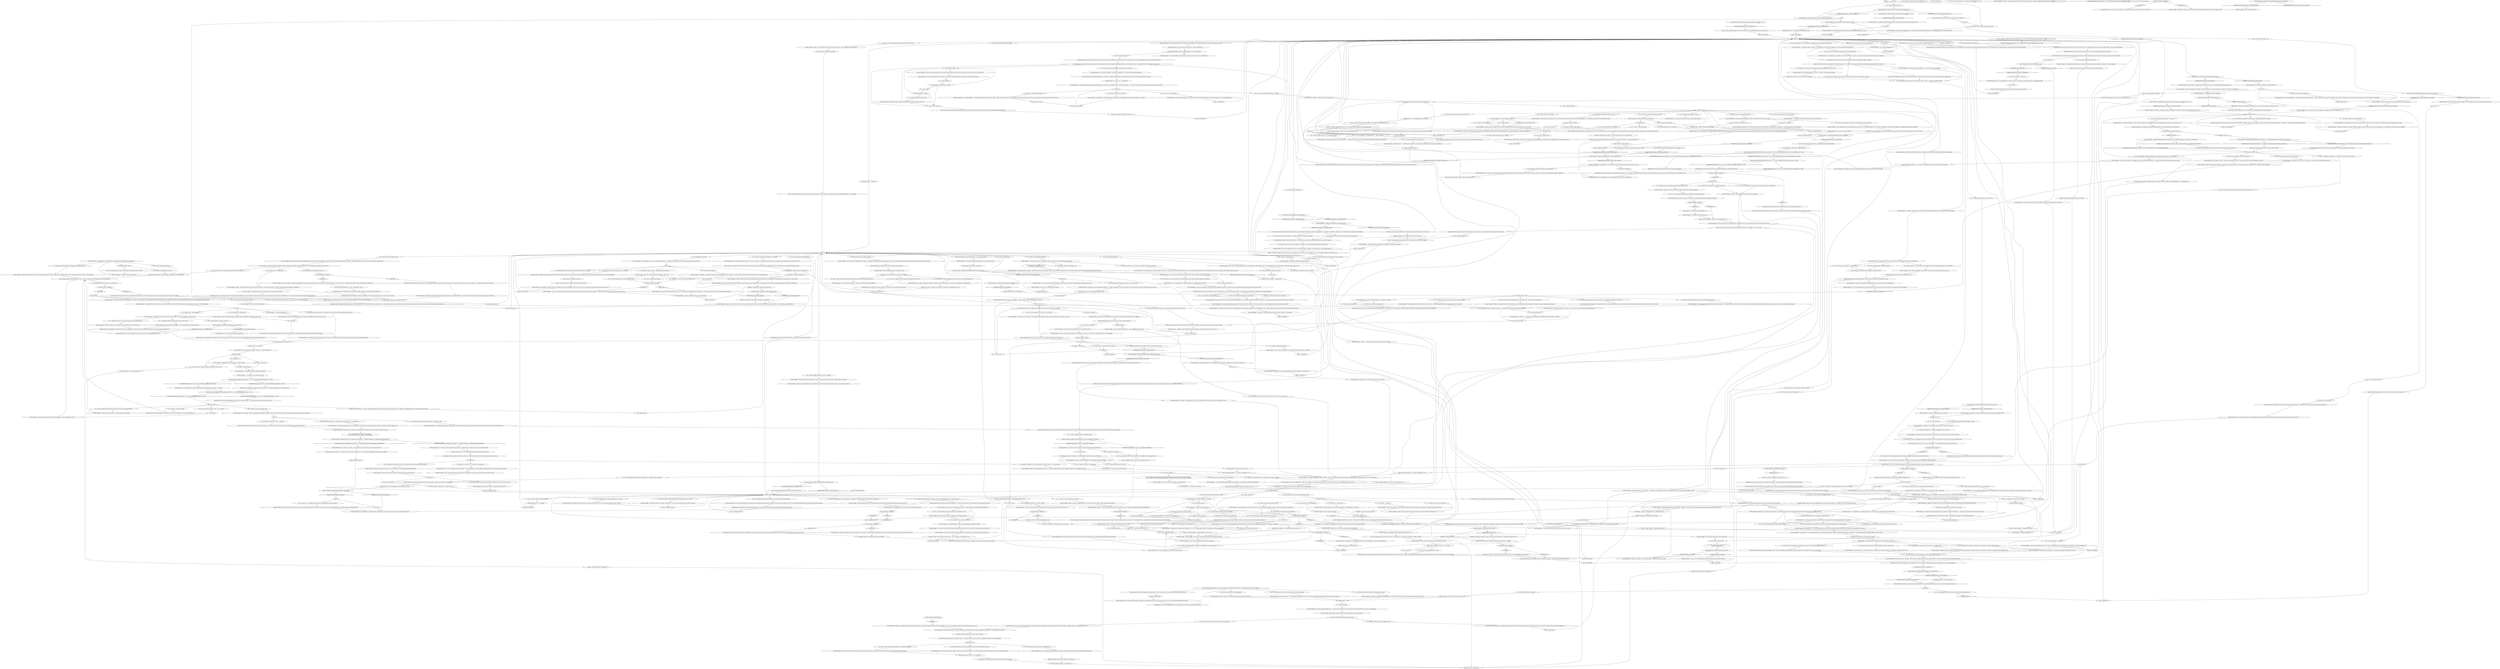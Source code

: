 # DOOMED / DICEMAKER
# New thought: The Precarious World
# ==================================================
digraph G {
	  0 [label="START"];
	  1 [label="input"];
	  2 [label="Interfacing: Maybe you could make a sword out of one... No, wait, forget it. It would take too long."];
	  3 [label="Shivers: The temperature has dropped in the cover of the night; you see frost on the windows."];
	  4 [label="Novelty Dicemaker: IsHourBetween(21, 4)"];
	  5 [label="IsHourBetween(21, 4)", shape=diamond];
	  6 [label="!(IsHourBetween(21, 4))", shape=diamond];
	  7 [label="Novelty Dicemaker: \"Yeah, don't.\" She looks down, then up again."];
	  8 [label="Drama: Nothing changes in her tone as she says that -- as if it's just another piece of information to lay out for the world."];
	  9 [label="Novelty Dicemaker: IsNighttime()"];
	  10 [label="IsNighttime()", shape=diamond];
	  11 [label="!(IsNighttime())", shape=diamond];
	  12 [label="Kim Kitsuragi: \"My money's on *electrical anomaly*. I've heard of these. Especially in an old building like this...\" He looks around."];
	  13 [label="You: \"Never mind, I'll be back later.\" [Leave.]"];
	  14 [label="You: \"Actually, I need more time to think about it.\""];
	  15 [label="Novelty Dicemaker: \"No need to rush. Take a look around, see if anything inspires you.\" She nods towards the shelves full of precious stones."];
	  16 [label="Novelty Dicemaker: \"You're a police officer, right? Here, catch!\" She tosses you the dice. \"They're a gift from me.\""];
	  17 [label="You: Catch the dice!"];
	  18 [label="You: Variable[\"doomed.dicemaker_redcheck_catch_the_dice\"]"];
	  19 [label="Variable[\"doomed.dicemaker_redcheck_catch_the_dice\"]", shape=diamond];
	  20 [label="!(Variable[\"doomed.dicemaker_redcheck_catch_the_dice\"])", shape=diamond];
	  21 [label="superstar die hub"];
	  22 [label="You: \"Amber, a poor man's gold?\""];
	  23 [label="Novelty Dicemaker: \"Great! See you in eight hours then.\" She takes a small notebook from her table and writes something down. \"Was there anything else?\""];
	  24 [label="Novelty Dicemaker: \"I don't do orders on credit. Come back when you have the full amount.\""];
	  25 [label="Novelty Dicemaker: Variable[\"doomed.dicemaker_ordered_wirral_die\"]"];
	  26 [label="Variable[\"doomed.dicemaker_ordered_wirral_die\"]", shape=diamond];
	  27 [label="!(Variable[\"doomed.dicemaker_ordered_wirral_die\"])", shape=diamond];
	  28 [label="Novelty Dicemaker: \"You're right,\" she simmers down. \"The pale is terrible indeed. But I didn't curse the die. I don't believe in curses.\""];
	  29 [label="Untitled hub"];
	  30 [label="Novelty Dicemaker: \"Right. But it isn't cursed, honestly. I'll tell you what it does.\""];
	  31 [label="Novelty Dicemaker: \"Fortress Accident, the radio game studio...\" She closes her eyes as some remnant of a memory lights up her face."];
	  32 [label="You: \"I heard that they ran out of money.\""];
	  33 [label="You: \"Cool, very cool about the debris -- but what's a *snuff milieu*?\""];
	  34 [label="Novelty Dicemaker: \"It's a sub rosa radio station that broadcasts real murders, with real victims. Some people pay good money to get off on it.\""];
	  35 [label="You: Let it pass."];
	  36 [label="Novelty Dicemaker: \"Mhmh -- the atelier produced a certain collection that used chitin among the materials. Apparently chitin is made in the Occident, where it's extracted from beetle wings.\""];
	  37 [label="Novelty Dicemaker: \"Hm. Really?\" She looks at the windowsill, where a dead fly is lying on its back, legs curled up in a bowtie. \"Anyway...\""];
	  38 [label="Novelty Dicemaker: \"Of course not. The bear was terrifying. No one wants ice-cream *guarded* by a hostile apex predator. To make matters worse, the fridge didn't work too well either, and half the ice cream came out malformed and partially melted.\""];
	  39 [label="You: \"That's horrible. Were they arrested?\""];
	  40 [label="You: \"Never mind, that was a terrible idea.\" (Do up your pants.)"];
	  41 [label="shiver fail hub"];
	  42 [label="Novelty Dicemaker: \"Sorry, I don't have another one ready. You were the one who asked for a cursed die.\""];
	  43 [label="Novelty Dicemaker: \"Not in this die, rest assured. It isn't cursed. I can tell you what it does.\""];
	  44 [label="Jump to: [Novelty Dicemaker: \"\"It's a sphere *pretending* to be a...\"]"];
	  45 [label="Novelty Dicemaker: \"I had a feeling.\" She smiles, but says nothing more."];
	  46 [label="You: \"Can we please just forget this ever happened?\" (Do up your pants.)"];
	  47 [label="You: \"No, this used to be a coal plant.\" (Touch the safety curtains.) \"You're in a chimney of *another* building.\""];
	  48 [label="Novelty Dicemaker: \"Alright. But it's not just the bookstore that's still up and running. What about the Whirling-in-Rags? Some people say it's part of the building complex.\""];
	  49 [label="Novelty Dicemaker: \"Do you know what this is?\" She raises her hand to reveal a piece of metal shining on her index finger."];
	  50 [label="Novelty Dicemaker: \"Oh, this one's a mess.\" She sighs. \"There used to be a company that promised to repair windows 24 hours a day. What could go wrong with this one, right?\""];
	  51 [label="Inland Empire: Time has come to face the Source. Fear not, for the forces of the universe are supporting you in this psychic quest."];
	  52 [label="Novelty Dicemaker: \"My advice...\" She raises her finger. \"Don't base your business on a fad -- hypnotism, floriography, triktrak, especially *pinball*...\""];
	  53 [label="Untitled hub"];
	  54 [label="Drama: That's all she has to say on the subject. She's been thorough and truthful as far as we can see."];
	  55 [label="Novelty Dicemaker: Variable[\"doomed.dicemaker_shivers_failed_once\"]"];
	  56 [label="Variable[\"doomed.dicemaker_shivers_failed_once\"]", shape=diamond];
	  57 [label="!(Variable[\"doomed.dicemaker_shivers_failed_once\"])", shape=diamond];
	  58 [label="Novelty Dicemaker: \"I've grown crafty over the years. You'll like your dice, I'm sure of it.\""];
	  59 [label="Novelty Dicemaker: \"In any case, I don't think it's your job to worry about what happens on milieus. I probably shouldn't have even mentioned it -- things like that are better forgotten.\""];
	  60 [label="Novelty Dicemaker: Variable[\"gates.fritte_main_hub_reached\"]"];
	  61 [label="Variable[\"gates.fritte_main_hub_reached\"]", shape=diamond];
	  62 [label="!(Variable[\"gates.fritte_main_hub_reached\"])", shape=diamond];
	  63 [label="Conceptualization: It almost looks as if the stones and dice are a natural part of the room, growing out of the shelves like stalagmites."];
	  64 [label="You: \"Do you know the *Wirrâl Untethered* setting? I want a die for that.\""];
	  65 [label="You: \"I don't play fetch.\""];
	  66 [label="Inland Empire: Is she pitying you? Good god, she's pitying you."];
	  67 [label="You: \"What do you know about the man who was lynched behind the Whirling-in-Rags?\""];
	  68 [label="Suggestion: That's a stone for leaders."];
	  69 [label="Jump to: [MAIN HUB]"];
	  70 [label="You: \"I came back to pick up my die.\""];
	  71 [label="You: (Give her the money.) \"Here you go.\""];
	  72 [label="Shivers: You feel nothing. If anything, it's uncomfortably *warm* in here."];
	  73 [label="You: \"Better safe than sorry.\""];
	  74 [label="You: \"No, you're a malignant *Entity*. A die-crafting witch.\""];
	  75 [label="Novelty Dicemaker: \"And -- naturally -- all the most fashionable tastemakers refused to be seen in chitin from then on. The atelier went bankrupt before they could finish the collection.\""];
	  76 [label="Novelty Dicemaker: \"Do you?\" The dicemaker raises an eyebrow. \"Well, good luck keeping it under control...\""];
	  77 [label="Novelty Dicemaker: \"I can see,\" she nods, pointing to your war-paint, \"the stripes.\""];
	  78 [label="You: \"I know a girl just like that. She works in Frittte as a cashier and she's not particularly friendly.\""];
	  79 [label="You: \"Wait, people do that?\""];
	  80 [label="Jump to: [shiver fail hub]"];
	  81 [label="Novelty Dicemaker: \"You were the one who asked for a cursed die,\" she points out."];
	  82 [label="Jump to: [MAIN HUB]"];
	  83 [label="Jump to: [You: \"\"I guess I'll keep the die then.\"\"]"];
	  84 [label="You: \"Can I get a normal version of this die? One that isn't modified to land on a single result?\""];
	  85 [label="Novelty Dicemaker: \"Fantastic. Can the witch *Entity* tell you what the cursed die does then?\""];
	  86 [label="You: \"Yes, I've got my warpaint protecting me from the evil.\" (Point to your face.)"];
	  87 [label="Novelty Dicemaker: \"Answers? How strange. These days people only come to me for dice and role-playing games...\""];
	  88 [label="You: \"Actually, it's only your workshop that's protected. You should still do something to defend your person.\""];
	  89 [label="You: \"East Delta Pinball -- is that now the Whirling?\"\n\"Did you know the East Delta Pinball was once the Whirling?\""];
	  90 [label="Jump to: [Novelty Dicemaker: \"\"Anything else?\"\"]"];
	  91 [label="You: (Look away.) \"I want to talk about something else now.\""];
	  92 [label="Novelty Dicemaker: \"You mean considering the fact that the world is collapsing on my porch?\" She gives you a rueful smile and takes a look around..."];
	  93 [label="ghosthunters hub"];
	  94 [label="no kim corpse hub"];
	  95 [label="Jump to: [doorbell mini hub]"];
	  96 [label="Novelty Dicemaker: Variable[\"TASK.doomed_investigation\"]  and   Variable[\"TASK.doomed_investigation_done\"] == false"];
	  97 [label="Variable[\"TASK.doomed_investigation\"]  and   Variable[\"TASK.doomed_investigation_done\"] == false", shape=diamond];
	  98 [label="!(Variable[\"TASK.doomed_investigation\"]  and   Variable[\"TASK.doomed_investigation_done\"] == false)", shape=diamond];
	  99 [label="Novelty Dicemaker: \"We're inside the chimney of an old central furnace. It's strange, I know.\" She looks at the ruddy bricks that make up the walls -- even though they've been repainted there are still signs of coal-black soot here and there."];
	  100 [label="Kim Kitsuragi: \"Agreed,\" the lieutenant chips in, \"pinball is the worst.\""];
	  101 [label="Drama: She's heard of the murder, but did not see it, sire."];
	  102 [label="Reaction Speed: The bookstore closes starting 21.00. You'll have to do that tomorrow."];
	  103 [label="Novelty Dicemaker: It feels icy. Just holding this die in your hand sends a jolt of cold down your spine. Through the dark resin, you can make out a nugget of bone hewn from an alligator's jaw."];
	  104 [label="Novelty Dicemaker: \"That's what I thought. Because when the money started to run out they just began to complain a lot about capitalism. You know, how the markets are rigged to keep out new businesses, and so on.\""];
	  105 [label="Novelty Dicemaker: \"Anyway, now you know the story of the fallen ice cream empire.\" She seems almost sad, finishing the story."];
	  106 [label="Inland Empire: No, it was something else... It was *eerie*."];
	  107 [label="Novelty Dicemaker: \"That's a classic, yes. A standard role-playing die with plant motifs. Now for the material: Most of my customers opt for an exotic wood -- for this I would suggest East-Semenese Snakewood.\""];
	  108 [label="Novelty Dicemaker: \"What are the odds?\" The dicemaker gives you a warm smile. \"The red one is made of bloodstone with a lapis lazuli inlay and the blue one is the inverse. Think of them as your lucky charm, officer...\""];
	  109 [label="Novelty Dicemaker: \"Not the most original, I know,\" she smiles, almost apologizing, \"but sometimes the obvious choice is obvious because it's best.\""];
	  110 [label="You: \"Okay. I'd like to order a die from you.\"\n\"Can I order another die?\""];
	  111 [label="Novelty Dicemaker: \"Great! See you in eight hours then.\" She takes a small notebook from her table and writes something down. \"Was there anything else?\""];
	  112 [label="Jump to: [Novelty Dicemaker: \"\"Maybe you have some other ideas fo...\"]"];
	  113 [label="Jump to: [Novelty Dicemaker: \"\"Maybe you have some other ideas fo...\"]"];
	  114 [label="Novelty Dicemaker: \"For seven reál I could have it ready in eight hours.\""];
	  115 [label="Novelty Dicemaker: Variable[\"doomed.dicemaker_said_did_not_knock_on_her_window\"]"];
	  116 [label="Variable[\"doomed.dicemaker_said_did_not_knock_on_her_window\"]", shape=diamond];
	  117 [label="!(Variable[\"doomed.dicemaker_said_did_not_knock_on_her_window\"])", shape=diamond];
	  118 [label="Jump to: [MAIN HUB]"];
	  119 [label="You: Read the phrases."];
	  120 [label="Empathy: You can almost see it -- a small, sickly old man hunched behind his work desk, his pants stained with old piss, stuffing a sad stiff-legged raccoon dog. The entire scene looks tragic."];
	  121 [label="You: \"I don't do drugs.\""];
	  122 [label="Novelty Dicemaker: \"What?\""];
	  123 [label="You: \"Of course they don't. I'm a normal person and I don't have a vision beast.\""];
	  124 [label="You: \"That's illegal -- running off with company's money like that. Why hasn't he been arrested?\""];
	  125 [label="You: \"And who was Artemitep?\""];
	  126 [label="Novelty Dicemaker: \"Ha, the salty investors...\" Something green sparkles in her eyes. \"Well yes, they couldn't get the project done on time and thus lost the funding.\""];
	  127 [label="Novelty Dicemaker: \"Sure!\" She laughs. \"Now can the *Entity* explain what your cursed die does?\""];
	  128 [label="You: \"It has a different address in the heart of the city.\""];
	  129 [label="Novelty Dicemaker: \"And what technique is that?!\" She squints at you, a little astonished at what she's hearing. You still haven't gotten your zipper open."];
	  130 [label="You: \"Okay, hear me out: Sometimes I get these *feelings*...\""];
	  131 [label="Jump to: [MAIN HUB]"];
	  132 [label="Novelty Dicemaker: \"Yes. I've heard it used to be a gaming arcade. This is an *ancient* failure -- before my time. I'm not surprised, however.\""];
	  133 [label="Conceptualization: A bit of experimenting every now and then isn't bad."];
	  134 [label="You: \"I guess I'm a simple man, I don't really have any opinions on hair styles.\""];
	  135 [label="You: (Just say it.) \"There's a two-millimetre hole in reality located in a church on the other side of the canal. I think it may be related to pale.\""];
	  136 [label="You: \"I'm starting to see that there is no curse, only business decisions and natural market fluctuations.\""];
	  137 [label="Novelty Dicemaker: \"Exactly.\" She pinches the root of her nose. \"Truth is always so disappointingly mundane and boring.\""];
	  138 [label="Novelty Dicemaker: \"Is it now?\" She squints at you from her desk. \"I've always thought it's a rather mundane and boring place with no supra-natural surprises in sight.\""];
	  139 [label="You: \"I don't have time for explanations, not amidst all those *visions* I'm getting.\""];
	  140 [label="Novelty Dicemaker: She just stares at you for a moment with an astonished look on her face, blinking her dark eyes."];
	  141 [label="You: \"I have more questions about the intercom.\""];
	  142 [label="Novelty Dicemaker: \"It's an odd profession -- making dice for people -- but I like it. And I *prefer* doing this to sitting at home.\""];
	  143 [label="Logic: Oh, quite a lot of them spring to mind."];
	  144 [label="Conceptualization: Sounds cool."];
	  145 [label="Authority: She's right, showing up to work on time is important."];
	  146 [label="You: \"You should learn how to *support* other women, not bring them down.\""];
	  147 [label="Novelty Dicemaker: \"And they already had *the bear*...\" She closes her eyes as if remembering something painful."];
	  148 [label="Novelty Dicemaker: IsAfternoon()"];
	  149 [label="IsAfternoon()", shape=diamond];
	  150 [label="!(IsAfternoon())", shape=diamond];
	  151 [label="You: \"Because I'm a police officer, right?\""];
	  152 [label="Hand/Eye Coordination: Mr. Smooth Moves! You snatch the dice out of the air with one hand, just like you're in a movie."];
	  153 [label="Novelty Dicemaker: Two tiny pieces of carved stone drop to the floor and scatter in opposite directions, like pearls from a broken string. The blue one disappears down the pit in the centre of the room..."];
	  154 [label="Novelty Dicemaker: \"Maybe you have some other ideas for dice?\""];
	  155 [label="Novelty Dicemaker: \"Great! See you in eight hours then.\" She takes a small notebook from her table and writes something down. \"Was there anything else?\""];
	  156 [label="Novelty Dicemaker: Variable[\"doomed.dicemaker_main_hub_reached\"]"];
	  157 [label="Variable[\"doomed.dicemaker_main_hub_reached\"]", shape=diamond];
	  158 [label="!(Variable[\"doomed.dicemaker_main_hub_reached\"])", shape=diamond];
	  159 [label="You: \"Hey, Neha... The curse is real and I figured out why it has spared you.\""];
	  160 [label="Novelty Dicemaker: You throw the ball on the floor and it ends with one of the phrases facing upwards: 'god is indifferent'."];
	  161 [label="Novelty Dicemaker: \"So now I'm a witch too. Rhymes well with the whole me-being-a-culprit theme.\""];
	  162 [label="Novelty Dicemaker: She looks at the result. \"Good. Now roll again, detective.\""];
	  163 [label="Novelty Dicemaker: IsKimHere()"];
	  164 [label="IsKimHere()", shape=diamond];
	  165 [label="!(IsKimHere())", shape=diamond];
	  166 [label="You: \"What's a mega wild beast?\""];
	  167 [label="Novelty Dicemaker: \"The usual, I imagine -- that he's been thinking up all kinds of new business plans and can't *wait* to get *started* on them just as soon as he returns...\" Her smile widens, before she sees the lieutenant's face behind you."];
	  168 [label="You: \"I don't care about their other ideas, I just want to hear about the bear. Did the bear work?\""];
	  169 [label="You: \"You're right, they should have just tried harder. They had everything needed to succeed.\""];
	  170 [label="Novelty Dicemaker: \"Still, not everyone is going to make it.\" She tosses a pair of dice on the table; one of them stops near the edge of the metallic desk. \"That's the nature of the game.\""];
	  171 [label="You: \"You're saying that the end result doesn't matter.\""];
	  172 [label="Novelty Dicemaker: \"You don't?\" she raises her brows."];
	  173 [label="Jump to: [Novelty Dicemaker: \"\"You were the one who asked for a c...\"]"];
	  174 [label="Novelty Dicemaker: \"So, what kind of die are you looking for?\""];
	  175 [label="Novelty Dicemaker: \"Very good,\" she says. \"My rate is 10 reál per set, unless you want something really unusual...\""];
	  176 [label="Novelty Dicemaker: \"Hm, Cuno.\" Her eyes narrow in the dim light. \"Who's Cuno?\""];
	  177 [label="Novelty Dicemaker: \"The air pressure told you to take your pants off in my studio?\""];
	  178 [label="Jump to: [MAIN HUB]"];
	  179 [label="Electrochemistry: A wise and noble beast, guiding you toward the land where the streets are paved... with drugs!"];
	  180 [label="Novelty Dicemaker: \"Are you sure it was Slipstream SCA? Was it a *woman*? Maybe it was Plaisance from the bookstore...\""];
	  181 [label="You: \"Yes, but it's still a separate building. The malicious energies can't reach there.\""];
	  182 [label="Novelty Dicemaker: IsNighttime()"];
	  183 [label="IsNighttime()", shape=diamond];
	  184 [label="!(IsNighttime())", shape=diamond];
	  185 [label="You: \"I have more questions about this building.\""];
	  186 [label="Novelty Dicemaker: \"It wasn't merely a gym, it was *Artemitep's Boxing Club* -- a community project created to steer at-risk youths away from drugs and crime.\""];
	  187 [label="Novelty Dicemaker: \"I'm listening.\""];
	  188 [label="You: \"Don't call it a dump, you've made it nice and cosy here.\""];
	  189 [label="You: \"I'm sorry. I don't know what to say. It's entropy.\""];
	  190 [label="Novelty Dicemaker: \"So it's even worse than I thought. It's not just the commercial area that's cursed, it's *the entire world*.\""];
	  191 [label="Perception (Sight): She looks outside the window where the night has fallen on the yard."];
	  192 [label="Novelty Dicemaker: \"In any case, thank you for stopping by. It's good to have an answer, even if I can't claim to understand it fully.\""];
	  193 [label="You: \"The curse will get to you, have no doubt about it. It just doesn't care about earthly time frames.\""];
	  194 [label="You: \"What do you mean by the 'daily ruckus'?\""];
	  195 [label="You: \"Actually... the Slipstream SCA mystery might be a *recording*. I called again later and got exactly the same message.\""];
	  196 [label="Novelty Dicemaker: \"I think none of those doorbells work, including mine. I'm still in the middle of connecting the wires -- sorry about the confusion.\""];
	  197 [label="Drama: No falsehoods are present. She's a novelty dicemaker and doesn't have anything to hide. Ask what you need."];
	  198 [label="Logic: Loving it. So nifty."];
	  199 [label="You: \"Do you often work Sunday nights?\""];
	  200 [label="Reaction Speed: When she arrived here, there was no room anywhere else... She must've known the other businesses."];
	  201 [label="Perception (Sight): Little sparkling embers under the window..."];
	  202 [label="Empathy: She's thankful for the security they provide her."];
	  203 [label="Drama: She sounds almost mocking when she says that."];
	  204 [label="Novelty Dicemaker: \"Anyway, now you know the story of the fallen ice cream empire.\" She seems almost sad, finishing the story. Some dust beams swirl in the morning light. Her eyes follow it idly."];
	  205 [label="choosing dice hub"];
	  206 [label="Logic: A beautiful woman tossing you a gift? Whatever you do, don't overthink it."];
	  207 [label="Novelty Dicemaker: \"Right.\" She tries to smile."];
	  208 [label="You: \"And I'm definitely not anyone's bitch.\""];
	  209 [label="Novelty Dicemaker: The dicemaker coughs, her hands playing with her ring again. She doesn't say a word."];
	  210 [label="You: \"It's a deal.\" (Order the dice set.)"];
	  211 [label="You: \"I'm not *scared*, I just don't *feel* like rolling it.\""];
	  212 [label="Novelty Dicemaker: \"Why?\" Neha starts laughing. \"You're not scared, officer, are you?\""];
	  213 [label="You: \"Interesting. What do these transmissions say?\""];
	  214 [label="Novelty Dicemaker: \"Neckties?\" Her eyes move to the piss-coloured cloth tied around your neck. \"I guess they do sometimes, officer... But I don't understand how it's relevant to our discussion.\""];
	  215 [label="Novelty Dicemaker: \"Why would Slipstream SCA have a hundred-years-old recording as their doorbell message? It doesn't make any sense.\""];
	  216 [label="Novelty Dicemaker: \"And *why* would you do that?!\""];
	  217 [label="You: [Leave.]"];
	  218 [label="You: \"He's sort of the king around here.\""];
	  219 [label="Novelty Dicemaker: \"I think it will take more than a gym to help that kid.\""];
	  220 [label="Electrochemistry: Even you can probably do better than that."];
	  221 [label="You: \"She said she was from Tricentennial Electrics.\""];
	  222 [label="Novelty Dicemaker: \"Good call.\" She lets the thought go."];
	  223 [label="You: \"Plaisance is a wise woman. She has Semenese trinkets protecting her against the curse.\""];
	  224 [label="Encyclopedia: Role-playing games? You know role-playing games: Wirrâl, Wirrâl Untethered, um, what else..."];
	  225 [label="Novelty Dicemaker: She starts laughing, her fingers trying to rub away the exhaustion from her face."];
	  226 [label="You: \"Yes. Coincidence is all that safeguards us.\""];
	  227 [label="Novelty Dicemaker: \"I was just about to ask...\" She leans forward in her chair to study your face. \"What do *you* think? Do you think the curse is real?\""];
	  228 [label="You: \"I think it still might be *you* that's causing this.\" (Narrow your eyes -- very mysteriously.)"];
	  229 [label="Novelty Dicemaker: \"Mm, so I'm the grand dragon in the cave...\" She seems mildly entertained by this suggestion. \"Might I ask what supports this claim?\""];
	  230 [label="Novelty Dicemaker: \"I *am* responsible for making sound business decisions, yes, but not for my fellow tenants' misfortune.\""];
	  231 [label="Jump to: [Novelty Dicemaker: \"\"Of course.\" She pinches the root o...\"]"];
	  232 [label="Novelty Dicemaker: Variable[\"TASK.ask_about_the_curse_subtask\"] == true  and  Variable[\"TASK.ask_about_the_curse_subtask_done\"] == false"];
	  233 [label="Variable[\"TASK.ask_about_the_curse_subtask\"] == true  and  Variable[\"TASK.ask_about_the_curse_subtask_done\"] == false", shape=diamond];
	  234 [label="!(Variable[\"TASK.ask_about_the_curse_subtask\"] == true  and  Variable[\"TASK.ask_about_the_curse_subtask_done\"] == false)", shape=diamond];
	  235 [label="Novelty Dicemaker: \"Well, there's always something going on in the Whirling's backyard...\" She stops to try and come up with an example."];
	  236 [label="Jump to: [yard questions hub]"];
	  237 [label="Novelty Dicemaker: She nods."];
	  238 [label="You: \"Really? They must have been on a gigantic ego trip.\""];
	  239 [label="doorbell mini hub"];
	  240 [label="Suggestion: Plaisance is not going to like what you have to tell her."];
	  241 [label="Jump to: [MAIN HUB]"];
	  242 [label="Novelty Dicemaker: \"The usual, I imagine -- that he's been thinking up all kinds of new business plans and can't *wait* to get *started* on them just as soon as he returns...\" She laughs and turns around in her chair."];
	  243 [label="You: (Look at your feet.) \"Unhonourable...\""];
	  244 [label="You: \"There used to be a hair salon here, right?\""];
	  245 [label="You: \"I found creepy mannequins...\""];
	  246 [label="Novelty Dicemaker: \"Polyhedral dice. Dice that have more than four sides. Octahedrons, trapezohedrons, dodecahedrons... But also barrel dice and teetotum balls.\""];
	  247 [label="Novelty Dicemaker: \"It's a shame. They might've have brought you luck, and you'll definitely need luck in Martinaise.\" She closes her desk drawer."];
	  248 [label="Novelty Dicemaker: \"What do you mean by *cursed*?\""];
	  249 [label="You: \"As cursed as my life.\""];
	  250 [label="Jump to: [Novelty Dicemaker: \"\"Maybe you have some other ideas fo...\"]"];
	  251 [label="You: \"Hm... I should maybe get a different one.\" (Back off.)"];
	  252 [label="Novelty Dicemaker: \"As you wish. Till next time,\" she nods, turning back to her table."];
	  253 [label="Novelty Dicemaker: \"Here's the *cursed* die you ordered,\" the dicemaker opens her desk drawer and hands you a tiny black sphere with six phrases written on it."];
	  254 [label="You: \"What is this?\""];
	  255 [label="You: Roll the die again."];
	  256 [label="Novelty Dicemaker: \"Oh boy, the fabled Revachol Ice City -- you're in for a treat here!\" She smiles and leans closer, hands on her knees, like a stand-up comedian ready to tell a story."];
	  257 [label="Novelty Dicemaker: Variable[\"doomed.furnace_warpainted_your_face\"]"];
	  258 [label="Variable[\"doomed.furnace_warpainted_your_face\"]", shape=diamond];
	  259 [label="!(Variable[\"doomed.furnace_warpainted_your_face\"])", shape=diamond];
	  260 [label="You: \"Those stripes are what keeps me human.\""];
	  261 [label="Novelty Dicemaker: \"I believe the ICP got them. They have a special division that deals exclusively with sub rosas.\""];
	  262 [label="You: \"It's because you're not *in* the same building as the others. This isn't *technically* the Doomed Commercial Area.\""];
	  263 [label="You: \"I guess I'll keep the die then.\""];
	  264 [label="Novelty Dicemaker: \"They certainly took their work very seriously. Even if they seemed to be... chronically *liberal* with their schedules.\""];
	  265 [label="Novelty Dicemaker: \"What are the odds?\" The dicemaker winks back at you. \"The red one is made of bloodstone with a lapis lazuli inlay and the blue one is the inverse. I believe these dice are your lucky charm, officer...\""];
	  266 [label="Jump to: [MAIN HUB]"];
	  267 [label="Novelty Dicemaker: \"Plaisance, the bookshop lady?\" She raises her brows. \"I've heard that her business is doing rather well. Have the *energies* spared her somehow?\""];
	  268 [label="here for rpgs hub"];
	  269 [label="You: \"What's wrong with a bit of experimenting? The customers should have been more open-minded.\""];
	  270 [label="Novelty Dicemaker: \"I'm listening.\" She leans back in her chair, arms crossed across the chest."];
	  271 [label="Inland Empire: Who cares about the dead body? We might be dealing with a *malignant entity* here!"];
	  272 [label="Novelty Dicemaker: \"Sure, I'm listening.\""];
	  273 [label="Novelty Dicemaker: \"The kids these days...\" She shakes her head. \"We were just one of them and now they're terrorizing us. No solidarity.\""];
	  274 [label="Perception (Sight): The result is 1. On a 20-sided die."];
	  275 [label="Inland Empire: Plaisance needs to hear about this. Perhaps if you combine your *psychic energies* you'll make sense of the situation."];
	  276 [label="Novelty Dicemaker: \"I've grown crafty over the years. You'll like your dice, if you get them from me. Be sure of it.\""];
	  277 [label="Kim Kitsuragi: \"Creative.\" The lieutenant looks around the spacious room, its ceiling fading into shadows above."];
	  278 [label="joke hub"];
	  279 [label="You: \"No, it was something else -- something *eerie*...\" (Narrow your eyes.)"];
	  280 [label="Novelty Dicemaker: She sighs. \"I guess the least I can do is check up on Soona, see how she's doing.\""];
	  281 [label="Novelty Dicemaker: \"The Wirrâl Untethered die is a variation of a standard role-playing die, only instead of plants it uses motifs of ice and death. And loss, of course.\""];
	  282 [label="You: Pick up the red die."];
	  283 [label="Novelty Dicemaker: \"Here, catch!\" She tosses you the dice. \"They're a gift from me.\""];
	  284 [label="You: \"Just a normal die for me, please. Very *regular*.\""];
	  285 [label="MAIN HUB"];
	  286 [label="You: \"It's a deal.\" (Order the die.)"];
	  287 [label="Jump to: [wirral die hub]"];
	  288 [label="Jump to: [MAIN HUB]"];
	  289 [label="You: \"Actually, I don't have the money on me right now.\""];
	  290 [label="Jump to: [MAIN HUB]"];
	  291 [label="Novelty Dicemaker: \"One universal die for *Wirrâl Untethered*,\" the dicemaker opens her desk drawer and hands you a die."];
	  292 [label="Shivers: A gust of cold air sweeps through the chimney. The stones and minerals on the shelves rattle as though agitated. For a moment it almost feels as though you're *outside* the building, exposed to the atmosphere..."];
	  293 [label="You: \"I need to know what drugs he was doing... for my... police report.\""];
	  294 [label="Novelty Dicemaker: \"Yeah, the atelier didn't know it either. They produced a certain collection that used chitin among the materials. Apparently chitin is made in the Occident, where it's extracted from beetle wings.\""];
	  295 [label="Novelty Dicemaker: \"You did *what*?\" She rolls her swivel chair an inch closer to you, unsure whether she heard you right."];
	  296 [label="Novelty Dicemaker: \"But Slipstream is history now. All their remaining assets got seized by the bailiffs in '47. I have no idea why those skis and blades are still lying around in the house...\""];
	  297 [label="Novelty Dicemaker: \"There was really just one, and it involved picking out the prettiest girls in the neighbourhood and paying them 20 cents per hour to man the booth.\""];
	  298 [label="You: \"That's an award-winning idea! How else do you choose people around you?\""];
	  299 [label="Novelty Dicemaker: \"Employing sulky teenage girls is a widespread practice, yes. Unfortunately they always come in packs -- I'm talking about acne-ridden *girlfriends* and gorilla-like *boyfriends* loitering near the shop. At least that's what happened with Revachol Ice City.\""];
	  300 [label="Novelty Dicemaker: \"It didn't. Occasionally the girls had their friends over, which doubled the amount of hairspray, skin problems, and mood swings behind the counter.\""];
	  301 [label="Novelty Dicemaker: \"Oh, but they did -- they did show up to work, and not alone. There were also acne-ridden *girlfriends* and gorilla-like *boyfriends* loitering near the ice cream stand.\""];
	  302 [label="You: \"I don't agree with you.\""];
	  303 [label="Jump to: [You: \"\"Can I get a normal version of this...\"]"];
	  304 [label="You: \"No, I was looking for something else...\" (Squint your eyes mysteriously.) \"*Answers*.\""];
	  305 [label="You: \"Indeed, who *is* Cuno... Your guess is as good as mine.\""];
	  306 [label="Novelty Dicemaker: \"Oh, you mean the kid with the sailor's mouth. Yes, I've heard him yelling profanities in the backyard...\" She looks out of the window, her face reflecting back in the dark."];
	  307 [label="Novelty Dicemaker: \"Come on now. Be a little creative.\""];
	  308 [label="Novelty Dicemaker: \"Now, was there anything else?\""];
	  309 [label="Novelty Dicemaker: \"Alright. But did this person say anything?\" She still sounds sceptical."];
	  310 [label="Jump to: [business hub]"];
	  311 [label="Inland Empire: Don't let her become complacent! She still needs to ward *her soul* against the evil forces!"];
	  312 [label="Half Light: Trust me, you don't want to know."];
	  313 [label="Physical Instrument: You wouldn't like it either. The others would laugh at you."];
	  314 [label="Drama: Maybe it's just because she's so talented that she's been able to woo the curse?"];
	  315 [label="Half Light: The jig is up! The she-demon knows you've uncovered her true identity."];
	  316 [label="Novelty Dicemaker: Variable[\"doomed.dicemaker_inland_aura\"]"];
	  317 [label="Variable[\"doomed.dicemaker_inland_aura\"]", shape=diamond];
	  318 [label="!(Variable[\"doomed.dicemaker_inland_aura\"])", shape=diamond];
	  319 [label="You: Let it go."];
	  320 [label="Novelty Dicemaker: \"Of course you do.\" She listens to your antics with a forbearing smile on her face. \"Show me a person in Martinaise who *doesn't* have any tragedies in their past and then we'll talk.\""];
	  321 [label="Novelty Dicemaker: \"Of course.\" She pinches the root of her nose. \"How convenient.\""];
	  322 [label="Novelty Dicemaker: \"Yes, I figured.\" She turns back to you."];
	  323 [label="Jump to: [Novelty Dicemaker: \"\"Well, if you ever find a way to ex...\"]"];
	  324 [label="Jump to: [Novelty Dicemaker: \"\"Anything else, officer?\"\"]"];
	  325 [label="Jump to: [doorbell mini hub]"];
	  326 [label="Visual Calculus: It's light here -- but dark in the yard at night."];
	  327 [label="Jump to: [business hub]"];
	  328 [label="Jump to: [Novelty Dicemaker: \"\"Well, if you ever find a way to ex...\"]"];
	  329 [label="Jump to: [MAIN HUB]"];
	  330 [label="Novelty Dicemaker: There appears to be a small fly embedded within. It's like looking into a lost little world..."];
	  331 [label="Novelty Dicemaker: IsKimHere()"];
	  332 [label="IsKimHere()", shape=diamond];
	  333 [label="!(IsKimHere())", shape=diamond];
	  334 [label="You: \"Did someone here make stuffed animals? I saw mounts lying around.\""];
	  335 [label="You: Say nothing. Act like you've done this a thousand times."];
	  336 [label="You: Leave the die on the floor."];
	  337 [label="Novelty Dicemaker: \"Of course, I can see that. I just thought you were a police officer looking for dice...\" She tilts her bird-like head. \"How else can I help you then?\""];
	  338 [label="Jump to: [choosing dice hub]"];
	  339 [label="You: \"What's a standard role-playing die?\""];
	  340 [label="Novelty Dicemaker: \"It's an *icositetrahedron* -- a 24-sided die that can produce results for a 2-sided, 3-sided, 4-sided, 6-sided, and 12-sided die with a single roll. Technically you can also use it for many other sizes, but you may need to re-roll results.\""];
	  341 [label="Novelty Dicemaker: \"It's an *icositetrahedron* -- a 24-sided die that can produce results for a 2-sided, 3-sided, 4-sided, 6-sided, and 12-sided die with a single roll. Technically you can also use it for many other sizes, but you may need to re-roll results.\""];
	  342 [label="Novelty Dicemaker: It lands on exactly the same result -- *god is indifferent* it declares again."];
	  343 [label="Novelty Dicemaker: \"Maybe. Because the taxidermist who made that bear definitely wasn't. Doing his best, I mean.\""];
	  344 [label="You: \"I killed the bear.\" (You unplugged it.)"];
	  345 [label="You: \"Alright, what about the other ideas?\""];
	  346 [label="Novelty Dicemaker: \"The taxidermist who made it said it was his *vision beast*. He said he met his *vision beast* while high on desiccants. He called it 'Megatherion.'\""];
	  347 [label="Novelty Dicemaker: \"Oh, I totally understand.\""];
	  348 [label="Novelty Dicemaker: \"An accident? I wouldn't know anything about that. I just heard they ran out of money and couldn't get the project done on time.\""];
	  349 [label="Novelty Dicemaker: \"In the end they just didn't get it done. They didn't have enough willpower to produce something *truly historic* -- and to show up to work on time.\""];
	  350 [label="You: \"I'm just using logic -- it's windy in here. You probably haven't properly sealed the chimney crown.\" (Point above.)"];
	  351 [label="Novelty Dicemaker: \"Good luck, officer,\" she says with a mischievous smile, before turning back to her table."];
	  352 [label="Jump to: [Novelty Dicemaker: \"\"Good luck, officer,\" she says with...\"]"];
	  353 [label="You: \"Maybe that's what Cuno needs -- a community-centric boxing club.\""];
	  354 [label="You: \"That sounds like me.\""];
	  355 [label="Jump to: [MAIN HUB]"];
	  356 [label="Novelty Dicemaker: Variable[\"doomed.moodboard_read_slogans\"]  and  Variable[\"doomed.fortress_accident_kim_switch_done\"]"];
	  357 [label="Variable[\"doomed.moodboard_read_slogans\"]  and  Variable[\"doomed.fortress_accident_kim_switch_done\"]", shape=diamond];
	  358 [label="!(Variable[\"doomed.moodboard_read_slogans\"]  and  Variable[\"doomed.fortress_accident_kim_switch_done\"])", shape=diamond];
	  359 [label="Inland Empire: Plaisance was right... There's an entity living in the chimney! You should ask her about the curse."];
	  360 [label="You: \"It looks like a regular piece of jewellery to me.\""];
	  361 [label="Novelty Dicemaker: \"It's a mourning ring,\" she replies. \"I made this when my first company failed. It was a small jewellery shop right here in the East Delta Commerce Centre, built with the little I inherited from my parents...\""];
	  362 [label="Novelty Dicemaker: \"I drove it into the ground within a year. I didn't have what you would call a *viable* business plan.\""];
	  363 [label="You: \"See? The curse is real! I bet you didn't run this little jewellery shop from the protective depths of the chimney?\""];
	  364 [label="Novelty Dicemaker: \"It's a mourning ring,\" she replies, talking over your voice. \"I made this when my first company failed. It was a small jewellery shop right here in the East Delta Commerce Centre, built with the little I inherited from my parents...\""];
	  365 [label="You: \"I'm afraid it is. Soona Luukanen-Kilde, the former lead programmer of Fortress Accident, made the discovery.\""];
	  366 [label="Novelty Dicemaker: \"Just Martinaise?\" She gives you a rueful smile and takes a look around..."];
	  367 [label="Novelty Dicemaker: \"It's just capitalism.\" She shrugs. \"We only hear about tales of success, so it's often surprising to realize how many ventures actually fail.\""];
	  368 [label="Novelty Dicemaker: \"Malignant *entity*, what does that even mean?\" The dicemaker laughs. \"Some kind of sorceress? What about you, officer? Do you think I'm the *malignant entity*?\""];
	  369 [label="Inland Empire: No, it's the troubled colour of her energetic vibrations!"];
	  370 [label="You: \"I see. Thank you for your answers.\" (Conclude.)"];
	  371 [label="You: \"It's a shame about those windows. I'm not even going to ask about that milieu...\""];
	  372 [label="Novelty Dicemaker: \"They seemed to believe they were historical individuals on some *grand* quest.\""];
	  373 [label="Novelty Dicemaker: \"If you ever find a way to explain all those *inconsistencies* in the curse then let me know.\" She turns back to her work."];
	  374 [label="You: Keep it to yourself."];
	  375 [label="Jump to: [doorbell mini hub]"];
	  376 [label="Empathy: Poor guy... suddenly you get a feeling that insects are important to the case somehow. It's hard to say why."];
	  377 [label="Jump to: [MAIN HUB]"];
	  378 [label="Jump to: [gym hub]"];
	  379 [label="Novelty Dicemaker: \"People do that,\" she nods. \"I believe the ICP got them. They have a special division that deals exclusively with sub rosas.\""];
	  380 [label="Jump to: [business hub]"];
	  381 [label="girls idea reaction"];
	  382 [label="Novelty Dicemaker: \"Good. I hope it clarified things a bit. What else?\""];
	  383 [label="Novelty Dicemaker: \"I'm a novelty dicemaker,\" she says. \"Tell me the name of your role-playing system and I'll make the die you need. That's why you're here, yes?\""];
	  384 [label="greeting done"];
	  385 [label="Novelty Dicemaker: \"I think I have just the right one for you.\" She opens the top drawer of her work desk and takes something out -- two polyhedrons, red and blue, are cradled in her palm."];
	  386 [label="Novelty Dicemaker: Her knuckles pop audibly from her nervous habit of playing with her hands. The soft chatter from the headphones continues unabated."];
	  387 [label="You: \"I'm not interested in buying dice right now. I'm a police officer and I need to ask some questions.\""];
	  388 [label="You: \"As cursed as this commercial area.\""];
	  389 [label="Novelty Dicemaker: Variable[\"TASK.pick_up_your_die\"]"];
	  390 [label="Variable[\"TASK.pick_up_your_die\"]", shape=diamond];
	  391 [label="!(Variable[\"TASK.pick_up_your_die\"])", shape=diamond];
	  392 [label="20 real hub"];
	  393 [label="10 real hub"];
	  394 [label="You: \"I've already learned about horrors like *pale* and I can't take any further risks.\""];
	  395 [label="Novelty Dicemaker: \"He got high on some weird taxidermy chemicals... I wouldn't recommend it to anyone. Eventually they caused him to lose control of his bladder. The smell was awful.\""];
	  396 [label="You: \"I'm sure the bear was doing its best.\""];
	  397 [label="You: \"What's a vision beast?\""];
	  398 [label="You: \"Do you ever feel like your vision beast is trying to *blackmail* the fun out of you?\""];
	  399 [label="You: \"Hey, do you think that vision beast could guide me toward some *amphetamines*?\""];
	  400 [label="Novelty Dicemaker: \"Understandable. You shouldn't do them,\" nods the dicemaker. \"You're a police officer, after all...\""];
	  401 [label="Novelty Dicemaker: \"Very good, you shouldn't do them,\" nods the dicemaker. \"You're a police officer, after all...\""];
	  402 [label="You: \"I don't have an opinion on employing teens, I just want to know -- did it work out for the business?\""];
	  403 [label="Novelty Dicemaker: \"Undressing in a stranger's place of business? Yes, it was -- an unbelievably bad idea.\" She trembles, as if trying to shake it off."];
	  404 [label="You: \"Let's say I have my own methods... Unusual methods.\""];
	  405 [label="god is indifferent hub"];
	  406 [label="You: \"Thanks, I'll keep it.\""];
	  407 [label="You: \"What a relief.\""];
	  408 [label="You: \"Doesn't really fly with my vibe, too morbid.\""];
	  409 [label="Novelty Dicemaker: \"I guess you can find some temporary solace in that, yes.\""];
	  410 [label="Jump to: [Novelty Dicemaker: \"\"No, I don't have another die. You'...\"]"];
	  411 [label="You: \"So you confess?\""];
	  412 [label="scared to roll hub"];
	  413 [label="You: \"That's too bad. I would have supported them -- the project looked great.\""];
	  414 [label="You: \"No, not like that. It's like I can feel the *wind* or, I don't know, the *air pressure*, and then the air *tells* me things.\""];
	  415 [label="You: \"So you're telling me that you have a doorbell there -- which one?\""];
	  416 [label="Jump to: [MAIN HUB]"];
	  417 [label="Jump to: [MAIN HUB]"];
	  418 [label="Novelty Dicemaker: \"It didn't. If anything, it made the youth situation in Martinaise even worse. At some point, someone started a rumour that the punching bag downstairs was full of *amphetamines*.\""];
	  419 [label="You: \"You're right, the Whirling doesn't really look like it's cursed.\""];
	  420 [label="Novelty Dicemaker: Variable[\"tc.wirral\"]"];
	  421 [label="Variable[\"tc.wirral\"]", shape=diamond];
	  422 [label="!(Variable[\"tc.wirral\"])", shape=diamond];
	  423 [label="Visual Calculus: She's got a direct view to the backyard. You should interrogate her about the lynching."];
	  424 [label="Novelty Dicemaker: \"You're right, it looks like you haven't let anyone near your hair in a long time.\" She tilts her head, looking at your shaggy mane."];
	  425 [label="Novelty Dicemaker: \"Does it mean that I'm safe from failure?\""];
	  426 [label="Novelty Dicemaker: \"And now you're telling me, what?\" She closes her eyes. \"That it was all because I didn't run my little shops and ventures from a dump inside an abandoned chimney?\""];
	  427 [label="You: \"Now that I think about it... It sounds too preposterous to say out loud.\""];
	  428 [label="cursed world hub"];
	  429 [label="You: \"It's what I have preached the whole time -- and no one listened.\""];
	  430 [label="You: \"I'll be the first to admit there are many inconsistencies in this so-called 'curse'.\""];
	  431 [label="Novelty Dicemaker: The dicemaker erupts in laughter. \"Is that what you think, officer? That the curse is real?\""];
	  432 [label="Novelty Dicemaker: The dicemaker erupts in laughter. \"What, so the curse only affects people with poor work ethics? What you're describing isn't a *curse*, it's *capitalism*.\""];
	  433 [label="Novelty Dicemaker: \"Well, if you ever find a way to explain all those *inconsistencies* in the curse, let me know.\" She turns back to her work."];
	  434 [label="You: \"I don't have to call anyone, I'm a ghostwhisperer myself.\""];
	  435 [label="Novelty Dicemaker: \"It's really hard to make anything out in the yard when it's dark outside. Besides... I rarely get up to look out the window when I'm in the zone.\""];
	  436 [label="Jump to: [yard questions hub]"];
	  437 [label="Jump to: [Novelty Dicemaker: \"\"Anything else?\"\"]"];
	  438 [label="Logic: They were just props. Why return to them?"];
	  439 [label="Jump to: [MAIN HUB]"];
	  440 [label="You: \"Understood.\""];
	  441 [label="Novelty Dicemaker: \"The place was owned by two guys who had some rather *innovative* ideas about marketing. The bear was one of them. Now, ask me about their *other* ideas.\""];
	  442 [label="Rhetoric: That doesn't really excuse it, does it."];
	  443 [label="Novelty Dicemaker: Variable[\"doomed.dicemaker_redcheck_catch_the_dice\"]"];
	  444 [label="Variable[\"doomed.dicemaker_redcheck_catch_the_dice\"]", shape=diamond];
	  445 [label="!(Variable[\"doomed.dicemaker_redcheck_catch_the_dice\"])", shape=diamond];
	  446 [label="You: Why hasn't her business failed..."];
	  447 [label="You: Variable[\"doomed.dicemaker_whitecheck_shivers\"]"];
	  448 [label="Variable[\"doomed.dicemaker_whitecheck_shivers\"]", shape=diamond];
	  449 [label="!(Variable[\"doomed.dicemaker_whitecheck_shivers\"])", shape=diamond];
	  450 [label="Novelty Dicemaker: \"Alright. Maybe some other die then?\""];
	  451 [label="Novelty Dicemaker: \"How can I help you, officer?\""];
	  452 [label="Novelty Dicemaker: \"They were made by a company called Slipstream. After they 'pivoted' from making rotor blades to skis, their chief executive took off on a 'vacation'... with all their money.\" She rests her chin on her hand with an impish smile."];
	  453 [label="You: \"I saw a name 'East Delta Pinball' on the doorbell.\""];
	  454 [label="You: \"Megatherion?\""];
	  455 [label="You: \"Very cool, but I don't want to hear about bears anymore. Let's move on.\""];
	  456 [label="Novelty Dicemaker: \"The usual. They ran out of money and couldn't get the project done on time.\""];
	  457 [label="You: Start taking off your clothes. You need to *connect*."];
	  458 [label="Novelty Dicemaker: \"Can you please employ this special *technique* somewhere else? I work here and my work requires concentration. Half-naked people don't help with that.\" She turns away, so that you can zip up your pants again."];
	  459 [label="You: \"This is mega cool, but can I get one that actually works?\""];
	  460 [label="Novelty Dicemaker: \"Oh, now I'm evil, too -- lovely.\""];
	  461 [label="Jump to: [scared to roll hub]"];
	  462 [label="Jump to: [greeting done]"];
	  463 [label="You: \"Sure, I like role-playing games and I need some dice.\""];
	  464 [label="You: \"How did that community project work out?\" (Conclude.)"];
	  465 [label="Conceptualization: Ice... death... loss... sounds like you."];
	  466 [label="Shivers: *Now* you feel something, the cold damp of shame washing over you."];
	  467 [label="Jump to: [MAIN HUB]"];
	  468 [label="You: \"I've heard this place is cursed. Did you know that people call it the Doomed Commercial Area?\""];
	  469 [label="Novelty Dicemaker: \"Ah, the Semenese trinkets, of course...\" She nods as if this explains everything."];
	  470 [label="Novelty Dicemaker: \"I've been here for 14 years, selling novelty dice to role-playing enthusiasts. Not exactly a million reál business idea, yet somehow I've survived despite the talk of malicious energies. Strange, isn't it?\""];
	  471 [label="You: \"Well, showing up to work on time *is* incredibly hard.\""];
	  472 [label="Novelty Dicemaker: \"Yeah.\" She stares out of the window, not really hearing your words. \"Or maybe it's the entire world that's cursed? It's such a precarious place. Nothing ever works out the way you wanted.\""];
	  473 [label="Novelty Dicemaker: Variable[\"doomed.dicemaker_whitecheck_success\"]"];
	  474 [label="Variable[\"doomed.dicemaker_whitecheck_success\"]", shape=diamond];
	  475 [label="!(Variable[\"doomed.dicemaker_whitecheck_success\"])", shape=diamond];
	  476 [label="You: \"There is something ghostly about you, *ethereal* even...\" (Squint your eyes suspiciously.)"];
	  477 [label="You: \"You're the last man standing. You must be responsible.\""];
	  478 [label="yard questions hub"];
	  479 [label="Novelty Dicemaker: \"Oh, right!\" She rubs her forehead; her scarf has left a faint line on her dusky skin. \"I hope you didn't try to ring me.\""];
	  480 [label="Jump to: [doorbell mini hub]"];
	  481 [label="Jump to: [business hub]"];
	  482 [label="Conceptualization: That's understandable. Fantasies are serious things. The mind is the drawing board of history."];
	  483 [label="Inland Empire: The dice is black and filled with little silvery flakes, like snowfall."];
	  484 [label="Shivers: Outside it's light. Light scatters from the low hanging cloud cover. There's always the threat of snow."];
	  485 [label="Novelty Dicemaker: Variable[\"TASK.pick_up_your_die\"]"];
	  486 [label="Variable[\"TASK.pick_up_your_die\"]", shape=diamond];
	  487 [label="!(Variable[\"TASK.pick_up_your_die\"])", shape=diamond];
	  488 [label="You: Look at them."];
	  489 [label="Novelty Dicemaker: IsKimHere()"];
	  490 [label="IsKimHere()", shape=diamond];
	  491 [label="!(IsKimHere())", shape=diamond];
	  492 [label="Electrochemistry: Showing up to work on time is *hard* -- no, scratch that, showing up to work *at all* is difficult (especially if you've been drinking)."];
	  493 [label="Novelty Dicemaker: \"Hello, I'm Neha.\" A bird-like woman sits on a throne of tools, with emerald light shining through her hair."];
	  494 [label="You: \"I'm looking for something to help with my work.\""];
	  495 [label="Esprit de Corps: Police colours."];
	  496 [label="You: Wink at the dicemaker."];
	  497 [label="You: \"Hold on, what do you mean by *milieus*?\""];
	  498 [label="Novelty Dicemaker: \"A star that fell from the firmament? Those cost more than seven reál. Are you sure?\""];
	  499 [label="Novelty Dicemaker: \"Yes, you definitely have the proper attitude. How about a pair of 100-sided dice? Made of ivory and inlaid with lodestone, a naturally occurring magnet, to complement your magnetic personality.\""];
	  500 [label="Jump to: [choosing dice hub]"];
	  501 [label="cursed die hub"];
	  502 [label="Novelty Dicemaker: \"For seven reál I'll craft you a 13-sided die from a piece of amber with a fossilised insect. It's perfect for those who can't seem to let go of their past.\""];
	  503 [label="You: \"It's a deal.\" (Order the die.)"];
	  504 [label="You: \"Why do you need to cast it in resin?\""];
	  505 [label="Jump to: [MAIN HUB]"];
	  506 [label="Novelty Dicemaker: \"Here's your amber die,\" the dicemaker opens her desk drawer and hands you a die the colour of dark syrup."];
	  507 [label="Novelty Dicemaker: \"Wait, you're not scared, are you?\" The dicemaker starts laughing. \"Officer, you don't actually think I put a spell on it, do you?\""];
	  508 [label="Novelty Dicemaker: \"It's a sphere *pretending* to be a six-sided die -- each roll will end with one of the phrases facing up. The die originates in Iilmaraa, where it was used for cleromancy...\""];
	  509 [label="Novelty Dicemaker: Variable[\"doomed.dicemaker_electrochem_what_drugs\"]"];
	  510 [label="Variable[\"doomed.dicemaker_electrochem_what_drugs\"]", shape=diamond];
	  511 [label="!(Variable[\"doomed.dicemaker_electrochem_what_drugs\"])", shape=diamond];
	  512 [label="electrochem"];
	  513 [label="You: \"Insect rights activists? What in the name of...\""];
	  514 [label="You: \"I murdered it. With my own bare hands I laid it to rest. It's my trophy now.\""];
	  515 [label="Novelty Dicemaker: \"No, officer. I don't have a vision beast.\""];
	  516 [label="You: \"I had to kill the bear to *become* the bear.\""];
	  517 [label="Novelty Dicemaker: \"And you know how all kinds of political movements are *big* in the Occident. The activists shut down the biggest chitin suppliers, which of course caused the price to skyrocket.\""];
	  518 [label="You: \"That's so depressing.\""];
	  519 [label="Jump to: [You: \"\"I'll keep that in mind. Thanks for...\"]"];
	  520 [label="Hand/Eye Coordination: She winked back at you! Can you believe it? You truly are Mr. Smooth Moves!"];
	  521 [label="Novelty Dicemaker: IsKimHere()"];
	  522 [label="IsKimHere()", shape=diamond];
	  523 [label="!(IsKimHere())", shape=diamond];
	  524 [label="Kim Kitsuragi: \"Miss, I apologize for my colleague's behaviour. He's still recovering from an *unusual* medical episode...\""];
	  525 [label="Novelty Dicemaker: \"It used to be a major electric company one hundred years ago. Are you sure it wasn't just some kids playing a prank on you?\""];
	  526 [label="You: \"I think I found the *actual* source of the curse.\""];
	  527 [label="Novelty Dicemaker: Variable[\"TASK.find_the_witch\"]"];
	  528 [label="Variable[\"TASK.find_the_witch\"]", shape=diamond];
	  529 [label="!(Variable[\"TASK.find_the_witch\"])", shape=diamond];
	  530 [label="Authority: Does it mean she's *unlawfully* occupying a part of the house? Shameful!"];
	  531 [label="gym hub"];
	  532 [label="Novelty Dicemaker: \"I guess it just wasn't the time yet.\" She tucks a strand of hair under the headscarf."];
	  533 [label="Novelty Dicemaker: \"Soona is involved in this?\" She appears to take this in while the chatter from her headphones continues unabated..."];
	  534 [label="Novelty Dicemaker: \"What? You came all the way up here to tell me that you *can't* tell me because I won't like the answer?\""];
	  535 [label="You: \"Hold on, the Whirling is part of the Doomed Commercial Area?!\""];
	  536 [label="You: \"Plaisance thinks it's because you're the *source* of it. A malignant entity.\""];
	  537 [label="Novelty Dicemaker: \"But I'm glad we got this sorted out. Anything else I can help you with today?\""];
	  538 [label="Novelty Dicemaker: \"Well, if you ever find a way to explain all those *inconsistencies* in the curse then let me know.\" She turns back to her work."];
	  539 [label="Jump to: [IsHourBetween(21,4)]"];
	  540 [label="Kim Kitsuragi: \"It's not real, ma'am. He's making it up.\""];
	  541 [label="Novelty Dicemaker: Variable[\"doomed.dicemaker_encyclo_snuff_milieu\"]"];
	  542 [label="Variable[\"doomed.dicemaker_encyclo_snuff_milieu\"]", shape=diamond];
	  543 [label="!(Variable[\"doomed.dicemaker_encyclo_snuff_milieu\"])", shape=diamond];
	  544 [label="Novelty Dicemaker: \"You could say so. Both houses were built at the same time and under the East Delta Commerce Centre project. That explains why you can call the Whirling from the intercom, albeit I doubt that anyone responds.\""];
	  545 [label="Jump to: [business hub]"];
	  546 [label="Novelty Dicemaker: \"A prank is more likely, no? The kids these days...\" She shakes her head. \"We were just one of them and now they're terrorizing us. No solidarity.\""];
	  547 [label="Perception (Sight): This person values focus above all -- she keeps her sharp sight on the instruments before her."];
	  548 [label="Logic: It's not really full of that. No one would store their drugs like that."];
	  549 [label="Empathy: Something strains her face, before she looks up again:"];
	  550 [label="Half Light: Scary... but *cool*."];
	  551 [label="Interfacing: A tool to get the zipper open?"];
	  552 [label="Novelty Dicemaker: \"Turns out the business was actually set up as a front for an illicit group that was producing *snuff milieus* -- who would have guessed...\""];
	  553 [label="You: \"What about the bear?\""];
	  554 [label="Drama: It was too real to be just a prank. Either we're dealing with a professional actress, or..."];
	  555 [label="You: \"There was a terrifying taxidermied bear in the cellar.\""];
	  556 [label="Novelty Dicemaker: \"Did you try knocking on my window? I must have missed you, I've been listening to my *milieus*.\" She taps on her headphones."];
	  557 [label="You: \"Why are you asking me about *dice*?\" (Move on.)"];
	  558 [label="Novelty Dicemaker: \"I'm thinking something made from alligator jawbone, cast in black resin. The reptile bone is as white as ice and dead as... well... death,\" she smiles. \"For seven reál I could have it ready in eight hours.\""];
	  559 [label="Novelty Dicemaker: \"I see that.\""];
	  560 [label="Novelty Dicemaker: \"Oh, it's you again. Did you try knocking on my window before? Are you looking for a die?\""];
	  561 [label="Novelty Dicemaker: \"You're back,\" the bird-like woman says, looking up from her table. \"Did you decide what kind of die you want?\""];
	  562 [label="Novelty Dicemaker: Variable[\"doomed.dicemaker_ordered_apocalypse_die\"]"];
	  563 [label="Variable[\"doomed.dicemaker_ordered_apocalypse_die\"]", shape=diamond];
	  564 [label="!(Variable[\"doomed.dicemaker_ordered_apocalypse_die\"])", shape=diamond];
	  565 [label="Novelty Dicemaker: \"I'm not a witch, mister, and neither is this die cursed,\" she assures you. \"We live in a rational world -- there is no *black magic*.\""];
	  566 [label="Novelty Dicemaker: \"Actually, insects *do* have brains,\" she corrects you. \"But yes, I understand what you're saying. I think the protesters took it a little too far.\""];
	  567 [label="Novelty Dicemaker: \"At least it had some spark to it. Most young designers just combine lace with leather and call it original.\" She shifts in her simple workwear shirt."];
	  568 [label="Novelty Dicemaker: Variable[\"whirling.necktie_personified\"] == true  and  CheckEquipped(\"neck_tie\") == true"];
	  569 [label="Variable[\"whirling.necktie_personified\"] == true  and  CheckEquipped(\"neck_tie\") == true", shape=diamond];
	  570 [label="!(Variable[\"whirling.necktie_personified\"] == true  and  CheckEquipped(\"neck_tie\") == true)", shape=diamond];
	  571 [label="You: \"The bear put up quite a fight.\""];
	  572 [label="Novelty Dicemaker: \"And by 'man the booth' I mean 'slump behind the counter with a face that could maim you if you ever dared to disturb their bored magazine-browsing.'\" She leans back, disapproving."];
	  573 [label="Novelty Dicemaker: \"That bear was one mighty mammal. The taxidermist who made it said it was his *vision beast*. He said he met his *vision beast* while high on desiccants. He called it 'Megatherion.'\""];
	  574 [label="Novelty Dicemaker: \"The taxidermist who made it said it was his *vision beast*. He said he met his *vision beast* while high on desiccants. He called it 'Megatherion.'\""];
	  575 [label="You: \"Is it just me or is it hot in here?\""];
	  576 [label="Conceptualization: It's even worse than she says. God is dead -- We live in a forsaken age."];
	  577 [label="Novelty Dicemaker: \"Don't answer that, actually. Meaning is whatever you want to make of it. That's the nature of meaning.\""];
	  578 [label="Novelty Dicemaker: \"No, I don't have another die. You'll have to do with this one.\""];
	  579 [label="Novelty Dicemaker: \"Too bad, I'm going to tell you anyway.\""];
	  580 [label="Novelty Dicemaker: \"Oh, it's you.\" She turns around. \"I'm surprised to see you here this late. What can I help you with?\""];
	  581 [label="Novelty Dicemaker: \"I'm not sure how helpful I'll be, but go ahead and ask.\" The walls around her are covered with rows of precious stones and minerals."];
	  582 [label="Novelty Dicemaker: \"A kind man... from Zsiemsk. I heard he had some trouble with the law when he was younger, and that's why he wanted to start the gym, as his way of giving back.\""];
	  583 [label="You: \"I met one of their investors. He said they lacked the will to finish anything.\""];
	  584 [label="You: \"You know what? Forget it. It was a bad idea.\" (Do up your pants.)"];
	  585 [label="Novelty Dicemaker: \"I've heard the stories,\" she nods, as the wind howls in from the furnace shaft above. \"But I don't think those stories are true.\""];
	  586 [label="You: \"The curse is just biding its time before it strikes again. Sooner or later everyone will fail -- even her.\""];
	  587 [label="Novelty Dicemaker: \"But anyway... thanks for sharing your theories, officer.\" She gives you a tired smile."];
	  588 [label="Novelty Dicemaker: \"Excuse me?\" She sits up, visibly agitated. \"A two-millimetre hole in reality? This can't be true.\""];
	  589 [label="Half Light: It's because she's in cahoots with the demons!"];
	  590 [label="Novelty Dicemaker: \"What's that? A union for clairvoyants? They have unions for everything nowadays.\""];
	  591 [label="You: \"No, it's a special division in the police for investigating supra-natural activities.\""];
	  592 [label="Kim Kitsuragi: The lieutenant looks at his notebook, then the woman under the large window..."];
	  593 [label="Novelty Dicemaker: IsKimHere()"];
	  594 [label="IsKimHere()", shape=diamond];
	  595 [label="!(IsKimHere())", shape=diamond];
	  596 [label="Novelty Dicemaker: \"I'm sorry, detective, but -- as you know -- I usually have my headphones on when I'm working. It shuts out most of the daily ruckus behind my window.\""];
	  597 [label="You: \"From what I've seen so far the project *did* look quite impressive...\""];
	  598 [label="Physical Instrument: As she speaks her bone-like fingers fiddle with a ring. Her bones light, but her hands strong."];
	  599 [label="Shivers: Rats scuttle in the dark rooms, under the abandoned blow driers and dusty mannequins, cobwebs cover rotors and radiocomputers alike... so much failure."];
	  600 [label="Shivers: No. The old coal plant that used to be here was subsumed into the new venture, its ruins swallowed up -- yet it has a different address in the heart of the city."];
	  601 [label="Half Light: She doesn't let it show, but there's anger in there -- she doesn't like jewellers. Thinks they're a mob."];
	  602 [label="Electrochemistry: What does she mean -- to *get off* on it?"];
	  603 [label="Novelty Dicemaker: \"Sure. But Slipstream is history now. All their remaining assets got seized by the bailiffs in '47.\""];
	  604 [label="Novelty Dicemaker: \"Maybe.\" She doesn't really seem to care that much about honour. \"But Slipsteam's history now. All their remaining assets got seized by the bailiffs in '47.\""];
	  605 [label="Novelty Dicemaker: \"Maybe. Because the taxidermist who made the bear definitely wasn't. Doing his job, I mean.\""];
	  606 [label="You: \"The zipper... it's stuck!\""];
	  607 [label="Novelty Dicemaker: \"Oh no, not the *zipper*.\" She rolls over to the other end of her table with her chair, looking for something to grab from the tool box."];
	  608 [label="You: \"I found a strange machine...\""];
	  609 [label="You: \"Abraq-ad-abra, perished like this world!\""];
	  610 [label="You: \"I need to think about it first.\" (Back off.)"];
	  611 [label="You: \"What's a *standard* role-playing die?\""];
	  612 [label="Novelty Dicemaker: \"This was an especially fun set to make,\" she says as she opens her drawer and hands you a sparkling pair of dice."];
	  613 [label="Novelty Dicemaker: The phrases read: 'God is indifferent', 'Take all', 'Lose all', '50/50', 'Nothing happens', and 'pale'."];
	  614 [label="Electrochemistry: But *what* drugs exactly?"];
	  615 [label="You: \"The bear was scary. Every time I saw that bear I felt *scared*, like it could become alive any moment now.\""];
	  616 [label="Horrific Necktie: The horrific necktie tightens around your neck, strangely excited... But it doesn't feel particularly *fun* this time around."];
	  617 [label="bear hub"];
	  618 [label="Novelty Dicemaker: \"He said that the bear was his *vision beast*. He said he met his *vision beast* while high on desiccants. He called it 'Megatherion.'\""];
	  619 [label="You: \"They had some kind of an accident with the backup copy, right?\""];
	  620 [label="Untitled hub (07)"];
	  621 [label="failed fortress hub"];
	  622 [label="You: Leave it at that."];
	  623 [label="Novelty Dicemaker: She has begun to idly clean one of her carving tools with a dirty kerchief, the tool's sharp edge shining in the light of her desk lamp."];
	  624 [label="You: \"I'm trying to lower my body temperature.\""];
	  625 [label="Novelty Dicemaker: \"It is, isn't it? There's something liberating about knowing it's just we humans, no all powerful forces guiding us, watching us, *judging* us.\""];
	  626 [label="You: \"Judging from the kids I've met so far, it didn't really work, did it?\" (Conclude.)"];
	  627 [label="Novelty Dicemaker: Variable[\"TASK.get_speed\"] == true  and  Variable[\"TASK.get_speed_done\"] == false"];
	  628 [label="Variable[\"TASK.get_speed\"] == true  and  Variable[\"TASK.get_speed_done\"] == false", shape=diamond];
	  629 [label="!(Variable[\"TASK.get_speed\"] == true  and  Variable[\"TASK.get_speed_done\"] == false)", shape=diamond];
	  630 [label="You: \"So you're telling me that the doorbell with the empty name card was yours?\""];
	  631 [label="Novelty Dicemaker: \"Eventually the Coalition took away the funding and the club went bankrupt. This was a few years ago. It's gotten much more peaceful around the plaza ever since.\""];
	  632 [label="You: \"I don't want hear about this sick shit anymore.\""];
	  633 [label="You: \"Rest assured, no psychic attacks will reach you here.\""];
	  634 [label="Encyclopedia: Role-playing games? You know the one made by Fortress Accident. Does that count?"];
	  635 [label="Novelty Dicemaker: \"Me neither. I just want it off my face.\" She tucks a strand of hair under her headscarf."];
	  636 [label="Jump to: [Novelty Dicemaker: \"\"Anything else?\"\"]"];
	  637 [label="You: \"What?\""];
	  638 [label="Untitled hub (02)"];
	  639 [label="You: \"Honestly, I'm still not sure... This world is a puzzling place.\""];
	  640 [label="You: \"No, I mean it -- your energetic vibrations are off. I sense tragedies in your past, darling.\""];
	  641 [label="inland hub"];
	  642 [label="Novelty Dicemaker: \"Oh my,\" she says in mock despair. \"I've revealed myself!\""];
	  643 [label="Kim Kitsuragi: \"Your window looks directly onto the courtyard. You're saying you didn't see or hear *anything* unusual last Sunday evening?\""];
	  644 [label="Novelty Dicemaker: \"During daytime there are usually those kids... And lately I've been seeing a lot of drunk workers hanging about. Must be because of the strike.\""];
	  645 [label="Novelty Dicemaker: \"I'm still convinced it was nothing more than some elaborate prank.\""];
	  646 [label="Empathy: She's not sorry to disappoint you. Informing on someone in a murder investigation would intrude upon her focused existence."];
	  647 [label="Novelty Dicemaker: \"Anything else? Another failed business perhaps? I've been here for a long time...\""];
	  648 [label="Novelty Dicemaker: \"Some of my friends were role-players. They asked me to make some polyhedral dice out of cobalt. That was my first order. I grew it from there.\""];
	  649 [label="Novelty Dicemaker: Dazzling! It's like you have a pair of tiny disco balls in your hand."];
	  650 [label="You: Look at it."];
	  651 [label="Kim Kitsuragi: \"Men like that are a curse.\" The lieutenant is stern."];
	  652 [label="Novelty Dicemaker: \"I'm not talking just about *women*. There were also *men* -- miniature gorilla-like *boyfriends* loitering near the ice cream stand.\""];
	  653 [label="Novelty Dicemaker: \"Pranks can be eerie.\" She looks as if she's still convinced it's nothing to be worried about."];
	  654 [label="Kim Kitsuragi: \"Miss, I apologize for my colleague's behaviour. He's still recovering from an *unusual* medical episode...\""];
	  655 [label="You: Say nothing."];
	  656 [label="Novelty Dicemaker: \"That one is made of bloodstone with a lapis lazuli inlay. The other one was the inverse. They were a set, you see. But now the set is broken.\""];
	  657 [label="Hand/Eye Coordination: She smiled at you. She smiled! You truly are Mr. Smooth Moves!"];
	  658 [label="Novelty Dicemaker: \"Of course,\" she nods -- this is what she's here for. \"Tell me what you have in mind.\""];
	  659 [label="Novelty Dicemaker: \"Alright, how about I surprise you? Come back in eight hours with seven reál and I'll give you your *cursed die*.\""];
	  660 [label="Encyclopedia: Pieces of lodestone were used as the first magnetic compasses, from which they derive their other name: *course stones*."];
	  661 [label="wirral die hub"];
	  662 [label="Novelty Dicemaker: Variable[\"doomed.dicemaker_ordered_anti_wirral_die\"]"];
	  663 [label="Variable[\"doomed.dicemaker_ordered_anti_wirral_die\"]", shape=diamond];
	  664 [label="!(Variable[\"doomed.dicemaker_ordered_anti_wirral_die\"])", shape=diamond];
	  665 [label="You: \"This is not a die.\""];
	  666 [label="Novelty Dicemaker: \"Really? You broke it? What a shame. It was a *terrifying* beast, but I was fond of it.\""];
	  667 [label="Novelty Dicemaker: \"Megatherion,\" nods the dicemaker, \"a mega wild beast.\""];
	  668 [label="You: \"What did they expect? Twenty cents per hour is dog's pay. I'm surprised they showed up to work at all.\""];
	  669 [label="Novelty Dicemaker: \"Normal people don't have vision beasts. Only drug-addled madmen like the taxidermist do.\""];
	  670 [label="Novelty Dicemaker: \"Sure, it's illegal, but it's not exactly anything *extraordinary* in business. Besides, Slipstream is history now. All their remaining assets got seized by the bailiffs in '47. I have no idea why those skis and blades are still lying around.\""];
	  671 [label="Novelty Dicemaker: \"Money and time,\" she nods. \"The usual.\""];
	  672 [label="You: \"Yes, it's better to know how the evil works.\""];
	  673 [label="Novelty Dicemaker: \"Oh, it's you again. Are you looking for a die?\""];
	  674 [label="Novelty Dicemaker: \"Officer, this isn't how *mature* adults deal with their *feelings*.\""];
	  675 [label="You: \"Yes, exactly.\""];
	  676 [label="You: \"No, no, I'm not explaining this very well.\""];
	  677 [label="Novelty Dicemaker: \"That's right, I haven't even written my name there -- as I said, it's quite useless right now, it doesn't work yet.\""];
	  678 [label="Novelty Dicemaker: Variable[\"doomed.moodboard_read_slogans\"]  and  Variable[\"doomed.fortress_accident_kim_switch_done\"]"];
	  679 [label="Variable[\"doomed.moodboard_read_slogans\"]  and  Variable[\"doomed.fortress_accident_kim_switch_done\"]", shape=diamond];
	  680 [label="!(Variable[\"doomed.moodboard_read_slogans\"]  and  Variable[\"doomed.fortress_accident_kim_switch_done\"])", shape=diamond];
	  681 [label="You: \"I would *never* let anyone androgynous touch my hair, not even if my life depended on it.\""];
	  682 [label="You: \"This is still just a theory, but hear me out: I think I know why your business hasn't failed.\""];
	  683 [label="You: \"Yes, well... about that.\""];
	  684 [label="Kim Kitsuragi: \"I'm afraid it is, ma'am. Soona Luukanen-Kilde, the former lead programmer of Fortress Accident, made the discovery.\""];
	  685 [label="You: \"Wait... how do you explain what happened to all those companies then?\""];
	  686 [label="curse final hub"];
	  687 [label="You: \"And you never took your eyes off the work to look out of the window?\""];
	  688 [label="Novelty Dicemaker: \"Yes, but when the money started to run out they just began to complain a lot about capitalism. You know, how the markets are *rigged* to keep out new businesses, and so on.\""];
	  689 [label="Conceptualization: Indeed, what were the other ideas?"];
	  690 [label="You: \"I have a few more questions about the building.\""];
	  691 [label="Novelty Dicemaker: IsKimHere()"];
	  692 [label="IsKimHere()", shape=diamond];
	  693 [label="!(IsKimHere())", shape=diamond];
	  694 [label="You: \"This means the Whirling is part of the *Doomed Commercial Area*. Garte is gonna *love* this...\""];
	  695 [label="Novelty Dicemaker: \"Anything else I can help you with?\""];
	  696 [label="Electrochemistry: You should've known it!"];
	  697 [label="Jump to: [business hub]"];
	  698 [label="Perception (Sight): As she shifts around, you notice several dead flies on the windowsill in front of her. Legs up, they're not moving."];
	  699 [label="You: Look at it."];
	  700 [label="Jump to: [gym hub]"];
	  701 [label="Jump to: [business hub]"];
	  702 [label="Novelty Dicemaker: \"*The bear*...\" she repeats, pressing thumbs into her temples, like trying to suppress a headache."];
	  703 [label="Novelty Dicemaker: \"Then how did you get inside? By the south entrance?\" She blinks. \"You know what, it doesn't even matter. What matters is that you're finally here. Let's talk dice -- did you have something specific in mind?\""];
	  704 [label="You: \"I'm sorry, I don't actually know what die I want...\""];
	  705 [label="You: \"Do you have any *cursed dice*?\""];
	  706 [label="You: \"Actually, I need to think about it first.\" (Back off.)"];
	  707 [label="Novelty Dicemaker: \"Ten reál and I can get these ready in eight hours.\""];
	  708 [label="Novelty Dicemaker: \"Great! See you in eight hours then.\" She takes a small notebook from her table and writes something down, her expression pleased. \"Was there anything else?\""];
	  709 [label="Novelty Dicemaker: \"It's true, magnetic dice are definitely different. When rolled together, the magnetic fields of the pips interact with each other to push and pull on each other as they are rolled. Just like all magnetic personalities do.\""];
	  710 [label="You: \"No, amber sounds too boring.\""];
	  711 [label="You: \"I need to think about it.\" (Back off.)"];
	  712 [label="You: (Give her the money.) \"Here you go.\""];
	  713 [label="Novelty Dicemaker: \"It's a die,\" confirms the dicemaker with a subtle smile on her face. \"Try rolling it.\""];
	  714 [label="Jump to: [MAIN HUB]"];
	  715 [label="Novelty Dicemaker: \"You mean Mr. Fabron, the taxidermist? No, he mostly just did drugs.\""];
	  716 [label="You: \"That was a hypothetical question.\""];
	  717 [label="You: \"What about horrific neckties? Do normal people have horrific neckties?\""];
	  718 [label="megatherion hub"];
	  719 [label="Novelty Dicemaker: \"What are you talking about?\" she says, shaking her head. \"My address is exactly the same -- Rue de Saint-Ghislaine 10.\""];
	  720 [label="You: \"I'll keep that in mind. Thanks for the die.\""];
	  721 [label="You: \"Still, thanks for the die.\""];
	  722 [label="You: \"I am nothing if not consistent.\""];
	  723 [label="Novelty Dicemaker: \"Excellent. That will be 10 reál for one set of magnetic dice.\""];
	  724 [label="Novelty Dicemaker: Variable[\"doomed.doorbell_clicked_empty_card\"]"];
	  725 [label="Variable[\"doomed.doorbell_clicked_empty_card\"]", shape=diamond];
	  726 [label="!(Variable[\"doomed.doorbell_clicked_empty_card\"])", shape=diamond];
	  727 [label="Jump to: [MAIN HUB]"];
	  728 [label="Novelty Dicemaker: \"But when I arrived here, all the other rooms were taken, so I had to build myself a makeshift home. Besides, I don't really have to pay any rent here, so that's a plus.\""];
	  729 [label="You: \"Actually, the bookstore isn't doing that well. There are hardly any customers and she has to exploit her own daughter to keep the company going.\""];
	  730 [label="Novelty Dicemaker: \"And then there's me...\" She sighs, looking at her messy work table. All kinds of tools lie there scattered, from knives to carving files to wire cutters."];
	  731 [label="You: \"I yelled to summon the ghost of the Doomed Commercial Area and you were the one who answered.\"\n\"I yelled to summon the succubus plaguing the Doomed Commercial Area and you were the one who answered.\"
"];
	  732 [label="Novelty Dicemaker: \"Anything else?\""];
	  733 [label="You: \"Your lucky charm? Some kind of a ward?\"\n\"A lucky charm? A Semenese ward?\""];
	  734 [label="You: \"I don't care what it is, I only came to tell you about why you haven't failed yet.\""];
	  735 [label="You: \"Why are you telling me this?\""];
	  736 [label="Novelty Dicemaker: \"It wasn't just the jewellery shop either. I always thought that it was just the world, that you were supposed to try again and again until you finally succeed.\""];
	  737 [label="Jump to: [MAIN HUB]"];
	  738 [label="You: \"Don't worry about it. You've been doing fine so far. I'm sure it's nothing.\""];
	  739 [label="you're the culprit hub"];
	  740 [label="You: \"I believe the name you're looking for is the Remote Viewers Division.\""];
	  741 [label="Novelty Dicemaker: \"I might have,\" she admits, \"but in this case all I would have seen is my own reflection staring back from the darkness.\""];
	  742 [label="Novelty Dicemaker: She looks up at the window... Pale light comes in. \"But I never saw anyone during that fateful Sunday night, I'm afraid.\""];
	  743 [label="Jump to: [Novelty Dicemaker: \"\"Anything else, officer?\"\"]"];
	  744 [label="Jump to: [doorbell mini hub]"];
	  745 [label="You: \"You're right, I probably just got made fun of.\""];
	  746 [label="Novelty Dicemaker: \"I don't know this Garte -- but something tells me he won't.\""];
	  747 [label="Jump to: [business hub]"];
	  748 [label="Jump to: [business hub]"];
	  749 [label="You: \"How did you become a dicemaker?\""];
	  750 [label="Novelty Dicemaker: \"Good luck with that. It's not easy catching those perpetrators.\" Then she lets the thought go."];
	  751 [label="Novelty Dicemaker: \"I have no idea why those skis and blades are still lying around in the house... Not much use now, I guess.\""];
	  752 [label="You: (Nod solemnly.) \"It's the market doing its job.\""];
	  753 [label="Novelty Dicemaker: \"A 'normal' die? I'm a novelty dicemaker, I don't make 'normal' dice.\""];
	  754 [label="Novelty Dicemaker: \"Anything else, officer?\""];
	  755 [label="Jump to: [choosing dice hub]"];
	  756 [label="Novelty Dicemaker: Variable[\"doomed.dicemaker_encyclo_lodestone\"]"];
	  757 [label="Variable[\"doomed.dicemaker_encyclo_lodestone\"]", shape=diamond];
	  758 [label="!(Variable[\"doomed.dicemaker_encyclo_lodestone\"])", shape=diamond];
	  759 [label="You: \"I need to think about it.\" (Back off.)"];
	  760 [label="Novelty Dicemaker: Variable[\"doomed.dicemaker_ordered_superstar_die\"]"];
	  761 [label="Variable[\"doomed.dicemaker_ordered_superstar_die\"]", shape=diamond];
	  762 [label="!(Variable[\"doomed.dicemaker_ordered_superstar_die\"])", shape=diamond];
	  763 [label="Jump to: [MAIN HUB]"];
	  764 [label="business hub"];
	  765 [label="Novelty Dicemaker: \"I can see,\" she nods, eyeing you up and down."];
	  766 [label="Novelty Dicemaker: \"Eventually Revachol Ice City lost a price war to its rival, Glacé 5000. Glacé 5000 sold caramel sundaes for only five cents a piece. Out of regular fridges.\""];
	  767 [label="Novelty Dicemaker: \"Honestly, I think it's quite funny. I think he's still sending out holiday transmissions from Touloula or Tioumoutiri or Khasht-Kor, or wherever he is.\""];
	  768 [label="You: \"It's part of this special *technique* I have.\""];
	  769 [label="Novelty Dicemaker: \"In the face of death -- no, not really.\""];
	  770 [label="Novelty Dicemaker: \"Yes, but how will mankind last?\""];
	  771 [label="You: \"Can I get a normal version of this die? One that isn't modified to land on a single result?\""];
	  772 [label="Jump to: [Novelty Dicemaker: \"\"It's a sphere *pretending* to be a...\"]"];
	  773 [label="Novelty Dicemaker: \"Hello again.\" She turns around. \"You must really like walking through the dark. What can I help you with?\""];
	  774 [label="You: \"Maybe. I'm not really sure why I'm here, honestly.\""];
	  775 [label="You: \"He's a little ginger gremlin who likes to defile dead bodies.\""];
	  776 [label="Novelty Dicemaker: \"Ah, of course they left it plugged in. Even in death the bear is costing them money.\""];
	  777 [label="Novelty Dicemaker: \"Very good. That will be seven reál for one custom die.\""];
	  778 [label="Kim Kitsuragi: \"Officer!\" The lieutenant exclaims sharply."];
	  779 [label="Novelty Dicemaker: IsKimHere()"];
	  780 [label="IsKimHere()", shape=diamond];
	  781 [label="!(IsKimHere())", shape=diamond];
	  782 [label="Novelty Dicemaker: \"The one with an empty name card, it's the last one in the list. As I said, it's quite useless right now, it doesn't work yet.\""];
	  783 [label="Novelty Dicemaker: \"Tricentennial Electrics?\" There's a moment before she recognizes the name."];
	  784 [label="You: \"Do you know what happened to other tenants? Everyone else is gone.\""];
	  785 [label="Encyclopedia: Role-playing games? You know Wirrâl. Does that count?"];
	  786 [label="Novelty Dicemaker: \"Oh, yes -- you mean the kid with the sailor's mouth? Yes, I've heard him yelling profanities in the backyard...\" She looks out of the window; it's oddly quiet there at the moment."];
	  787 [label="Novelty Dicemaker: \"They were an interesting bunch. We talked about role-playing systems every now and then. Once I even saw two of them get into fisticuffs over Wirrâl...\""];
	  788 [label="Novelty Dicemaker: \"Nothing, really. I didn't know him.\""];
	  789 [label="You: \"I found the building's intercom, but it's not working.\""];
	  790 [label="Novelty Dicemaker: \"You mean the curse that I'm spared of because I live outside its immediate reach?\""];
	  791 [label="Novelty Dicemaker: IsKimHere()"];
	  792 [label="IsKimHere()", shape=diamond];
	  793 [label="!(IsKimHere())", shape=diamond];
	  794 [label="You: \"It's because you're competent, and dedicated to your craft. The curse doesn't affect people like you.\""];
	  795 [label="Rhetoric: This is not going very well, is it -- word wise?"];
	  796 [label="encyclo hub"];
	  797 [label="Reaction Speed: You know... this is something the Cafeteria Manager might want to know."];
	  798 [label="Jump to: [MAIN HUB]"];
	  799 [label="Novelty Dicemaker: It's a handsome red die with a mix of plant symbols diligently engraved on its faces."];
	  800 [label="Novelty Dicemaker: IsKimHere()"];
	  801 [label="IsKimHere()", shape=diamond];
	  802 [label="!(IsKimHere())", shape=diamond];
	  803 [label="Rhetoric: Sounds like she really doesn't know how to be a female ally!"];
	  804 [label="Reaction Speed: Frittte does the same thing."];
	  805 [label="Composure: Whatever happened, keep your cool. It's probably better to admit that it was a harmless prank."];
	  806 [label="Novelty Dicemaker: IsKimHere()"];
	  807 [label="IsKimHere()", shape=diamond];
	  808 [label="!(IsKimHere())", shape=diamond];
	  809 [label="Electrochemistry: Why is *everyone* doing drugs in this place -- even the *taxidermist*?!"];
	  810 [label="Novelty Dicemaker: \"That's why people like role-playing games. You can be whoever you want to be. You can try again. Still, there's something inherently violent even about dice rolls.\""];
	  811 [label="You: \"What do you do then?\""];
	  812 [label="You: \"I'm not a dog.\""];
	  813 [label="You: \"Tell me about your most extraordinary die!\""];
	  814 [label="Novelty Dicemaker: The dicemaker laughs. \"Who told you that amber was cheap? It's beautiful, really, and has been treasured since the ancient times.\""];
	  815 [label="You: \"It's a deal.\" (Order the die.)"];
	  816 [label="Jump to: [anti-wirral die]"];
	  817 [label="Novelty Dicemaker: \"Untreated bone is porous and prone to chipping. Cast it in something hard like resin, though, and *voila*, it's perfect.\""];
	  818 [label="Novelty Dicemaker: \"I'm sorry. I'm a bit overloaded just now so I can only produce one die per customer.\""];
	  819 [label="You: \"I don't want to roll again.\""];
	  820 [label="You: \"I was wondering about the Whirling-in-Rags. Is it part of the same building complex?\""];
	  821 [label="Kim Kitsuragi: \"Don't worry, the ICP has a separate division that deals exclusively with unlicensed sub rosas,\" the lieutenant turns to you. \"This isn't our problem.\""];
	  822 [label="chitin hub"];
	  823 [label="You: \"I unplugged the fridge to help Revachol Ice City cut their losses.\""];
	  824 [label="Untitled hub (03)"];
	  825 [label="Encyclopedia: It's the copopedia reporting in: ICP stands for International Collaboration Police."];
	  826 [label="Novelty Dicemaker: \"Not the wisest decision: You would have lost all your savings.\" She tosses a pair of dice on the table; one of them stops near the edge of the metallic desk."];
	  827 [label="Novelty Dicemaker: \"Except I've weighted the die. When you try rolling it, you realize that each time it gets you exactly the same result -- *God is indifferent*. This is our curse.\""];
	  828 [label="You: \"It matters as long as we're alive.\""];
	  829 [label="Jump to: [Novelty Dicemaker: \"\"Good luck, officer,\" she says with...\"]"];
	  830 [label="Novelty Dicemaker: \"Yes, a milieu is like a call-in station. You need a two-way radio to access one. That's why I have these.\" She pats the headphones on the table."];
	  831 [label="Novelty Dicemaker: \"Take a look around and see if there's any particular stone you want to use.\" The walls around her are covered with rows of precious stones and minerals."];
	  832 [label="Novelty Dicemaker: \"*Gladly*.\" The dicemaker turns away so that you can do up your pants."];
	  833 [label="Electrochemistry: Maybe this wise and noble beast can guide you toward those *amphetamines* you've been craving."];
	  834 [label="You: \"Hey, where are we anyway? What is this place?\" (Look around the room.)"];
	  835 [label="You: \"Plaisance is the one who sent me. She's convinced that the place is swarming with malicious energies.\""];
	  836 [label="You: \"No, the Whirling isn't doing well either: its waitress just took off and customers have trouble paying bills.\""];
	  837 [label="Novelty Dicemaker: IsDaytime()"];
	  838 [label="IsDaytime()", shape=diamond];
	  839 [label="!(IsDaytime())", shape=diamond];
	  840 [label="Novelty Dicemaker: \"My advice...\" She raises her finger. \"Don't base your business on a fad -- hypnotism, floriography, triktrak, especially *pinball*.\""];
	  841 [label="Novelty Dicemaker: \"You could say so. Both houses were built at the same time and under the East Delta Commerce Centre project.\""];
	  842 [label="You: \"Well, that settles that, then.\""];
	  843 [label="Jump to: [Novelty Dicemaker: \"\"Anything else?\"\"]"];
	  844 [label="Jump to: [doorbell mini hub]"];
	  845 [label="Suggestion: This person means you -- or no one else -- absolutely no harm. She will answer freely and honestly."];
	  846 [label="Novelty Dicemaker: \"How did I *become* one? It was a business decision. I was a regular jeweller at first, but that's an unfocused field -- with too much competition.\""];
	  847 [label="Rhetoric: Some of those nice people have big bucks to spend on novelty items."];
	  848 [label="Novelty Dicemaker: \"As if they didn't already have *the bear*...\" She closes her eyes as if remembering something painful."];
	  849 [label="You: \"What happened to the gym?\""];
	  850 [label="You: \"I want a die for the Wirrâl setting, sweet and basic.\""];
	  851 [label="Novelty Dicemaker: \"Ah, yes, Fortress Accident.\" She shakes her head lightly. \"It's too bad they never finished their game...\""];
	  852 [label="Novelty Dicemaker: \"Ah, down the drain, like your career,\" jokes the dicemaker, her eyes tracking the remaining polyhedron. Then she catches your eye. \"I apologize, officer. That comment was unnecessary.\""];
	  853 [label="Novelty Dicemaker: \"You'll definitely need luck in Martinaise.\" She closes her desk drawer. \"Was there anything else?\""];
	  854 [label="Authority: That's right. You'll make your own luck."];
	  855 [label="You: \"No, I'm afraid it's not worth it, sorry.\""];
	  856 [label="anti-wirral die"];
	  857 [label="Novelty Dicemaker: Variable[\"doomed.dicemaker_said_she_is_responsible_for_doomed\"]"];
	  858 [label="Variable[\"doomed.dicemaker_said_she_is_responsible_for_doomed\"]", shape=diamond];
	  859 [label="!(Variable[\"doomed.dicemaker_said_she_is_responsible_for_doomed\"])", shape=diamond];
	  860 [label="Novelty Dicemaker: \"Right, it used to be a gaming arcade. This is an *ancient* failure -- before my time. I'm not surprised, however.\""];
	  861 [label="You: \"I'm glad that someone took care of the little guys. I like insects.\" (Nod.)"];
	  862 [label="You: \"They got what they deserved -- making clothes out of beetle wings is a *terrible* idea!\""];
	  863 [label="Novelty Dicemaker: \"It's an imaginary beast that guides you through life...\""];
	  864 [label="You: \"What went wrong?\""];
	  865 [label="Novelty Dicemaker: \"Well, I did hear them talking at times...\" She looks at the hallway, as if she can still hear them chit-chat behind her curtains on a cigarette break."];
	  866 [label="Novelty Dicemaker: \"No, I don't feel *hot*. We're in a derelict smokestack. If anything then it's *cold* here!\""];
	  867 [label="Novelty Dicemaker: \"Are you saying my business was spared because of a *technicality*? Where is this coming from?\""];
	  868 [label="Inland Empire: Could this be the malicious Entity? Perhaps it's wise to go along with this *masquerade* for now..."];
	  869 [label="Novelty Dicemaker: \"How strange,\" she says. \"Well, if you're interested, my rate is 10 reál per set, unless you want something really unusual...\""];
	  870 [label="Logic: The doorbell with the empty name card must belong to her then."];
	  871 [label="Novelty Dicemaker: She looks like she doesn't really believe you. \"It can't be true. They don't work here anymore, they've been gone for *years*.\""];
	  872 [label="Jump to: [MAIN HUB]"];
	  873 [label="Novelty Dicemaker: Variable[\"TASK.find_the_witch\"]"];
	  874 [label="Variable[\"TASK.find_the_witch\"]", shape=diamond];
	  875 [label="!(Variable[\"TASK.find_the_witch\"])", shape=diamond];
	  876 [label="Novelty Dicemaker: \"And what, does it mean that I'm safe from failure?\""];
	  877 [label="Novelty Dicemaker: \"No, you're right, I didn't.\" She laughs again, but it sounds rather small and sad."];
	  878 [label="Novelty Dicemaker: IsDaytime()"];
	  879 [label="IsDaytime()", shape=diamond];
	  880 [label="!(IsDaytime())", shape=diamond];
	  881 [label="Perception (Sight): She looks outside the window where daylight has filled the yard."];
	  882 [label="Novelty Dicemaker: \"A 'curse' is something superstitious, but a two-millimetre hole in reality?\" She gives you a rueful smile. \"We all know what it means -- it's pale.\""];
	  883 [label="Jump to: [MAIN HUB]"];
	  884 [label="Jump to: [MAIN HUB]"];
	  885 [label="Novelty Dicemaker: \"You better call the exorcists.\""];
	  886 [label="You: \"It is not my job to intervene in matters supra-natural, for I am merely a police officer.\""];
	  887 [label="Novelty Dicemaker: Variable[\"TASK.find_the_witch\"] == true  and  Variable[\"TASK.find_the_witch_done\"] == false"];
	  888 [label="Variable[\"TASK.find_the_witch\"] == true  and  Variable[\"TASK.find_the_witch_done\"] == false", shape=diamond];
	  889 [label="!(Variable[\"TASK.find_the_witch\"] == true  and  Variable[\"TASK.find_the_witch_done\"] == false)", shape=diamond];
	  890 [label="You: \"It may have been some sort of... rare electrical anomaly.\""];
	  891 [label="Drama: That's all she has to say on the subject. She *has* been thorough -- and truthful -- as far as we can see."];
	  892 [label="Shivers: Aside from getting naked, you're not sure what else to do. The building holds no more answers for you."];
	  893 [label="You: \"Do you like role-playing games yourself?\""];
	  894 [label="You: Look at it."];
	  895 [label="Novelty Dicemaker: \"And they never cleaned up the debris either. Now it's just littering the hallway and I have no idea how to get rid of it on my own.\""];
	  896 [label="You: \"It didn't work out?\""];
	  897 [label="Novelty Dicemaker: \"It's like every time you cast a die, something disappears. Some alternative ending, or an entirely different world...\" She picks up a pair of dice from the table and examines them under the light."];
	  898 [label="Hand/Eye Coordination: You overthink it. Your hands can't agree what to do and the two dice drop to the floor and scatter in opposite directions, like pearls from a broken string. The blue one disappears down the pit in the centre of the room..."];
	  899 [label="You: \"Yes, I'm a star myself, a *superstar* -- and superstars don't care about money.\""];
	  900 [label="You: \"But do magnetic dice even roll properly?\""];
	  901 [label="Novelty Dicemaker: \"How about an amber die?\" she suggests."];
	  902 [label="Jump to: [Novelty Dicemaker: \"\"Maybe you have some other ideas fo...\"]"];
	  903 [label="Jump to: [greeting done]"];
	  904 [label="You: \"There are *definitely* dark-magiks.\""];
	  905 [label="You: \"I didn't know insects had any rights -- or activists.\""];
	  906 [label="Novelty Dicemaker: \"...by telling you to do more drugs, mostly.\""];
	  907 [label="vision beast hub"];
	  908 [label="You: \"I do drugs. I've got a vision beast myself.\""];
	  909 [label="You: \"I don't have a comment on drugs.\""];
	  910 [label="Novelty Dicemaker: \"I don't, officer. You should stay away from drugs, and vision beasts...\""];
	  911 [label="You: \"Nothing!\" (Cough and let go of the tie.)"];
	  912 [label="Novelty Dicemaker: \"Yes, some people spend their whole lives chasing the 'hot one'.\" She makes quotation marks with her fingers. \"You should have joined the gorilla-like boyfriends loitering near the stand, ready to scare off customers and hit on the girls.\""];
	  913 [label="Novelty Dicemaker: \"Anyway, now you know the story of the fallen ice cream empire.\" She seems almost sad, finishing the story. Some dust beams swirl in the afternoon air. Her eyes follow it idly."];
	  914 [label="Novelty Dicemaker: \"Right,\" says the dicemaker. She doesn't look entirely convinced."];
	  915 [label="Novelty Dicemaker: \"Excuse me, what are you doing?\" The dicemaker stares at you while you start to fuss with your pants."];
	  916 [label="Novelty Dicemaker: \"Hmm,\" she says, looking up. \"You're right, I should take a trip to the roof once the snow is gone.\""];
	  917 [label="You: \"No, I don't want to know, it's too dangerous.\""];
	  918 [label="Novelty Dicemaker: Variable[\"doomed.dicemaker_greeting_done\"]"];
	  919 [label="Variable[\"doomed.dicemaker_greeting_done\"]", shape=diamond];
	  920 [label="!(Variable[\"doomed.dicemaker_greeting_done\"])", shape=diamond];
	  921 [label="Novelty Dicemaker: \"We're inside the chimney of an old central furnace. It's strange, I know.\" She looks at the ruddy bricks that make up the walls -- even though they've been repainted there are still signs of coal-black soot here and there."];
	  922 [label="Novelty Dicemaker: \"More or less.\" She adjusts the yellow scarf that covers her hair. \"Are you interested in anyone specific?\""];
	  923 [label="You: \"No one's really ever safe from the failure.\""];
	  924 [label="Jump to: [MAIN HUB]"];
	  925 [label="Novelty Dicemaker: \"And so is producing something extraordinary.\" Her eyes wander to the shelves full of die prototypes and discarded models."];
	  926 [label="Jump to: [doorbell mini hub]"];
	  927 [label="Authority: She's right -- when was the last time? You should get an un-androgynous crew cut."];
	  928 [label="Novelty Dicemaker: \"I thought we agreed that the curse isn't real.\""];
	  929 [label="You: \"What? No, I wouldn't go as far to say that the entire world is doomed.\""];
	  930 [label="Novelty Dicemaker: \"*Ethereal*?\" She throws her head back and laughs. \"Thank you, but I think it's just the lighting.\""];
	  931 [label="You: \"Seriously? You've got a great view of the courtyard and you didn't see or hear *anything* Sunday night?\""];
	  932 [label="Novelty Dicemaker: \"My advice...\" She raises her finger. \"Don't base your business on a fad -- hypnotism, floriography, triktrak, especially *pinball*.\""];
	  933 [label="Novelty Dicemaker: \"I'm pretty sure it still doesn't work, but sure, what do you want to know?\""];
	  934 [label="Empathy: She liked them."];
	  935 [label="Empathy: His disdain for pinball could not be clearer."];
	  936 [label="Inland Empire: If the Whirling is part of the same building then it's part of the Doomed Commercial Area. The darkness of this place is there too..."];
	  937 [label="Novelty Dicemaker: \"Not especially. I like working with rare materials and a steady pay. And role-players as customers -- they're nice people.\""];
	  938 [label="Suggestion: Sounds like she really didn't like those girls."];
	  939 [label="Novelty Dicemaker: IsTHCPresent(\"radical_feminist_agenda\")"];
	  940 [label="IsTHCPresent(\"radical_feminist_agenda\")", shape=diamond];
	  941 [label="!(IsTHCPresent(\"radical_feminist_agenda\"))", shape=diamond];
	  942 [label="You: \"Actually, I had other questions...\""];
	  943 [label="You: \"What's up with the broken windows?\""];
	  944 [label="You: \"What's with the rotor blades and skis?\""];
	  945 [label="You: \"Uh, I don't get it...\""];
	  946 [label="You: Let them fall on the ground."];
	  947 [label="You: \"You must have me confused with someone else -- I haven't knocked on your window.\""];
	  948 [label="You: \"It's a deal.\" (Order the die.)"];
	  949 [label="Novelty Dicemaker: \"Great! See you in eight hours then.\" She takes a small notebook from her table and writes something down. \"Was there anything else?\""];
	  950 [label="Jump to: [superstar die hub]"];
	  951 [label="sorry cop die hub"];
	  952 [label="Novelty Dicemaker: Variable[\"doomed.dicemaker_police_dice_end_hub_reached\"]"];
	  953 [label="Variable[\"doomed.dicemaker_police_dice_end_hub_reached\"]", shape=diamond];
	  954 [label="!(Variable[\"doomed.dicemaker_police_dice_end_hub_reached\"])", shape=diamond];
	  955 [label="Novelty Dicemaker: \"One standard Wirrâl role-playing die,\" the dicemaker opens her desk drawer and hands you a die."];
	  956 [label="Novelty Dicemaker: \"Mostly they just teach you to swear in different languages, but some of the stations can be quite interesting. I was so absorbed, I must have missed you knocking.\""];
	  957 [label="Novelty Dicemaker: Variable[\"doomed.dicemaker_whitecheck_shivers\"]"];
	  958 [label="Variable[\"doomed.dicemaker_whitecheck_shivers\"]", shape=diamond];
	  959 [label="!(Variable[\"doomed.dicemaker_whitecheck_shivers\"])", shape=diamond];
	  960 [label="You: \"No, I'm not deranged. I don't want to roll a *cursed die*.\""];
	  961 [label="Novelty Dicemaker: \"I'm not a witch, you know. We live in a rational world. There is no *black magic*.\""];
	  962 [label="Novelty Dicemaker: \"There used to be a fashion atelier here, but I have forgotten the head designer's name... They were doing well for a couple of years, until the insect rights activists came.\""];
	  963 [label="You: \"What do you mean *liberal*? What happened?\""];
	  964 [label="You: \"But insects don't have any... brains or... feelings.\""];
	  965 [label="Novelty Dicemaker: \"The taxidermist who made it said it was his *vision beast*. He said he met his *vision beast* while high on desiccants. He called it 'Megatherion'.\""];
	  966 [label="You: (Grab your necktie and mumble.) \"Not... now... you beast!\""];
	  967 [label="You: \"How come?\""];
	  968 [label="Novelty Dicemaker: \"Didn't we already talk about this?\" she asks, as the wind continues to seep in through the cracks in the old chimney."];
	  969 [label="Novelty Dicemaker: \"This doesn't make any sense.\" She looks around the makeshift nest that she has carved out for herself, bewildered."];
	  970 [label="You: \"As long as there is mankind, there is also meaning.\""];
	  971 [label="You: Cast the cursed die."];
	  972 [label="You: \"First, it wasn't Plaisance, I know her and would have recognized her voice.\""];
	  973 [label="You: \"A strange thing happened when I tried calling a company named Slipstream SCA -- someone answered.\""];
	  974 [label="You: \"I don't know why the bookstore hasn't gone bankrupt yet -- that's what I'm here to investigate.\""];
	  975 [label="Novelty Dicemaker: Variable[\"TASK.find_out_if_whirling_part_of_doomed\"]  or  Variable[\"TASK.find_out_if_whirling_part_of_doomed_done\"]"];
	  976 [label="Variable[\"TASK.find_out_if_whirling_part_of_doomed\"]  or  Variable[\"TASK.find_out_if_whirling_part_of_doomed_done\"]", shape=diamond];
	  977 [label="!(Variable[\"TASK.find_out_if_whirling_part_of_doomed\"]  or  Variable[\"TASK.find_out_if_whirling_part_of_doomed_done\"])", shape=diamond];
	  978 [label="Novelty Dicemaker: \"Yes. I guess so. The arcade is an *ancient* failure -- before my time. I'm not surprised, however.\""];
	  979 [label="Inland Empire: Who cares about the dead body? Ask her about the curse already!"];
	  980 [label="Novelty Dicemaker: \"Yes, I think it was called Androgynous Orlando or something similar. They weren't a big hit around here -- turns out that working class men don't like genderless haircuts. They're scared of that word.\""];
	  981 [label="Encyclopedia: Hm, what's a snuff milieu?"];
	  982 [label="Composure: It's not about the haircut, it's about the *confidence*."];
	  983 [label="Jump to: [business hub]"];
	  984 [label="You: \"It's a bit more complicated than I first thought it would be.\""];
	  985 [label="Novelty Dicemaker: IsKimHere()"];
	  986 [label="IsKimHere()", shape=diamond];
	  987 [label="!(IsKimHere())", shape=diamond];
	  988 [label="Rhetoric: But it doesn't: this is merely a sarcastic response."];
	  0 -> 0
	  1 -> 156
	  2 -> 380
	  3 -> 647
	  4 -> 4
	  4 -> 5
	  5 -> 101
	  6 -> 884
	  7 -> 481
	  8 -> 602
	  9 -> 9
	  9 -> 10
	  10 -> 104
	  11 -> 148
	  12 -> 480
	  13 -> 252
	  14 -> 14
	  15 -> 727
	  16 -> 206
	  17 -> 17
	  18 -> 18
	  18 -> 19
	  19 -> 443
	  20 -> 443
	  21 -> 210
	  21 -> 900
	  21 -> 610
	  22 -> 814
	  23 -> 266
	  24 -> 117
	  25 -> 25
	  25 -> 26
	  26 -> 955
	  27 -> 562
	  28 -> 508
	  29 -> 665
	  29 -> 118
	  29 -> 254
	  30 -> 508
	  31 -> 934
	  32 -> 671
	  33 -> 33
	  34 -> 7
	  35 -> 636
	  36 -> 517
	  37 -> 376
	  38 -> 766
	  39 -> 261
	  40 -> 403
	  41 -> 768
	  41 -> 39
	  41 -> 624
	  41 -> 606
	  41 -> 575
	  42 -> 82
	  43 -> 508
	  44 -> 508
	  45 -> 711
	  45 -> 503
	  46 -> 832
	  47 -> 969
	  48 -> 419
	  48 -> 836
	  48 -> 181
	  48 -> 535
	  49 -> 360
	  49 -> 733
	  49 -> 734
	  50 -> 552
	  51 -> 686
	  52 -> 52
	  53 -> 374
	  53 -> 694
	  54 -> 240
	  55 -> 56
	  55 -> 55
	  56 -> 892
	  57 -> 71
	  58 -> 439
	  59 -> 747
	  60 -> 60
	  60 -> 61
	  61 -> 804
	  62 -> 381
	  63 -> 845
	  64 -> 851
	  65 -> 207
	  66 -> 308
	  67 -> 788
	  68 -> 707
	  69 -> 285
	  70 -> 760
	  71 -> 612
	  72 -> 457
	  72 -> 622
	  73 -> 29
	  74 -> 857
	  75 -> 822
	  76 -> 8
	  77 -> 571
	  77 -> 260
	  78 -> 299
	  79 -> 379
	  80 -> 40
	  81 -> 771
	  81 -> 263
	  82 -> 285
	  83 -> 263
	  84 -> 410
	  85 -> 672
	  85 -> 85
	  85 -> 917
	  86 -> 460
	  87 -> 581
	  88 -> 225
	  89 -> 975
	  90 -> 732
	  91 -> 48
	  92 -> 192
	  93 -> 434
	  93 -> 740
	  93 -> 886
	  94 -> 842
	  94 -> 931
	  95 -> 239
	  96 -> 96
	  96 -> 97
	  97 -> 921
	  98 -> 98
	  99 -> 728
	  100 -> 935
	  101 -> 646
	  102 -> 884
	  103 -> 377
	  104 -> 349
	  105 -> 2
	  106 -> 554
	  107 -> 113
	  108 -> 657
	  109 -> 283
	  110 -> 389
	  111 -> 467
	  112 -> 154
	  113 -> 154
	  114 -> 661
	  115 -> 115
	  115 -> 116
	  116 -> 561
	  117 -> 560
	  118 -> 285
	  119 -> 613
	  120 -> 697
	  121 -> 401
	  122 -> 398
	  122 -> 911
	  123 -> 914
	  124 -> 670
	  125 -> 582
	  126 -> 620
	  127 -> 672
	  127 -> 85
	  127 -> 917
	  128 -> 876
	  129 -> 584
	  129 -> 130
	  130 -> 779
	  131 -> 285
	  132 -> 797
	  133 -> 982
	  134 -> 635
	  135 -> 588
	  136 -> 137
	  137 -> 537
	  138 -> 433
	  139 -> 231
	  140 -> 985
	  141 -> 933
	  142 -> 436
	  143 -> 599
	  144 -> 550
	  145 -> 492
	  146 -> 652
	  147 -> 896
	  147 -> 553
	  148 -> 149
	  148 -> 150
	  149 -> 913
	  150 -> 204
	  151 -> 108
	  152 -> 496
	  152 -> 335
	  153 -> 852
	  154 -> 755
	  155 -> 355
	  156 -> 157
	  156 -> 158
	  157 -> 673
	  158 -> 918
	  159 -> 968
	  160 -> 162
	  161 -> 722
	  161 -> 411
	  162 -> 819
	  162 -> 255
	  163 -> 164
	  163 -> 165
	  164 -> 821
	  165 -> 824
	  166 -> 863
	  167 -> 651
	  168 -> 37
	  169 -> 170
	  170 -> 274
	  171 -> 769
	  172 -> 408
	  172 -> 970
	  172 -> 828
	  173 -> 80
	  174 -> 873
	  175 -> 831
	  176 -> 305
	  176 -> 218
	  176 -> 775
	  177 -> 795
	  178 -> 285
	  179 -> 568
	  180 -> 972
	  180 -> 221
	  181 -> 730
	  182 -> 184
	  182 -> 183
	  183 -> 580
	  184 -> 773
	  185 -> 187
	  186 -> 531
	  187 -> 764
	  188 -> 472
	  189 -> 472
	  190 -> 878
	  191 -> 428
	  192 -> 883
	  193 -> 431
	  194 -> 235
	  195 -> 215
	  196 -> 724
	  197 -> 285
	  198 -> 816
	  199 -> 142
	  200 -> 417
	  201 -> 484
	  202 -> 439
	  203 -> 597
	  203 -> 238
	  204 -> 201
	  205 -> 704
	  205 -> 705
	  205 -> 813
	  205 -> 494
	  205 -> 13
	  205 -> 850
	  205 -> 284
	  205 -> 63
	  206 -> 16
	  206 -> 946
	  207 -> 336
	  207 -> 282
	  207 -> 812
	  208 -> 209
	  209 -> 336
	  209 -> 282
	  210 -> 708
	  211 -> 29
	  212 -> 565
	  213 -> 800
	  214 -> 8
	  215 -> 645
	  216 -> 79
	  218 -> 837
	  219 -> 700
	  220 -> 119
	  221 -> 783
	  222 -> 747
	  223 -> 469
	  224 -> 268
	  225 -> 90
	  225 -> 637
	  226 -> 472
	  227 -> 315
	  228 -> 229
	  229 -> 739
	  230 -> 328
	  231 -> 321
	  232 -> 233
	  232 -> 234
	  233 -> 979
	  234 -> 887
	  235 -> 644
	  236 -> 478
	  237 -> 743
	  238 -> 103
	  239 -> 195
	  239 -> 453
	  239 -> 973
	  239 -> 690
	  239 -> 820
	  239 -> 630
	  239 -> 88
	  239 -> 415
	  240 -> 3
	  241 -> 285
	  242 -> 296
	  243 -> 604
	  244 -> 980
	  245 -> 962
	  246 -> 307
	  247 -> 65
	  248 -> 249
	  248 -> 388
	  248 -> 609
	  249 -> 659
	  250 -> 154
	  251 -> 902
	  253 -> 28
	  254 -> 713
	  255 -> 342
	  256 -> 441
	  257 -> 258
	  257 -> 259
	  258 -> 76
	  259 -> 765
	  260 -> 573
	  261 -> 825
	  262 -> 719
	  263 -> 351
	  264 -> 619
	  264 -> 963
	  264 -> 583
	  264 -> 31
	  265 -> 520
	  266 -> 285
	  267 -> 729
	  267 -> 586
	  267 -> 974
	  267 -> 223
	  268 -> 304
	  268 -> 387
	  268 -> 774
	  268 -> 463
	  269 -> 532
	  270 -> 427
	  270 -> 135
	  271 -> 593
	  272 -> 545
	  273 -> 844
	  274 -> 483
	  275 -> 539
	  276 -> 439
	  277 -> 200
	  278 -> 745
	  278 -> 890
	  278 -> 279
	  279 -> 653
	  280 -> 192
	  281 -> 465
	  282 -> 656
	  283 -> 206
	  284 -> 753
	  285 -> 834
	  285 -> 66
	  285 -> 217
	  285 -> 69
	  285 -> 749
	  285 -> 109
	  285 -> 526
	  285 -> 784
	  285 -> 468
	  285 -> 185
	  285 -> 446
	  286 -> 155
	  287 -> 661
	  288 -> 285
	  289 -> 23
	  290 -> 285
	  291 -> 699
	  292 -> 682
	  292 -> 159
	  293 -> 395
	  294 -> 517
	  295 -> 514
	  295 -> 516
	  295 -> 823
	  296 -> 438
	  297 -> 572
	  298 -> 912
	  299 -> 147
	  300 -> 147
	  301 -> 147
	  302 -> 172
	  303 -> 83
	  304 -> 86
	  305 -> 837
	  306 -> 219
	  307 -> 338
	  308 -> 131
	  309 -> 221
	  310 -> 764
	  311 -> 633
	  311 -> 923
	  311 -> 87
	  312 -> 895
	  313 -> 133
	  314 -> 536
	  314 -> 193
	  314 -> 794
	  314 -> 430
	  315 -> 50
	  316 -> 317
	  316 -> 318
	  317 -> 641
	  318 -> 373
	  319 -> 373
	  320 -> 373
	  321 -> 538
	  322 -> 323
	  323 -> 538
	  324 -> 754
	  325 -> 239
	  326 -> 435
	  327 -> 764
	  328 -> 538
	  329 -> 285
	  330 -> 329
	  331 -> 332
	  331 -> 333
	  332 -> 11
	  333 -> 480
	  334 -> 715
	  335 -> 107
	  336 -> 386
	  337 -> 845
	  338 -> 205
	  339 -> 340
	  340 -> 287
	  341 -> 198
	  342 -> 43
	  343 -> 967
	  344 -> 295
	  345 -> 297
	  346 -> 144
	  347 -> 843
	  348 -> 620
	  349 -> 145
	  350 -> 916
	  351 -> 81
	  352 -> 351
	  353 -> 176
	  354 -> 44
	  355 -> 285
	  356 -> 357
	  356 -> 358
	  357 -> 224
	  358 -> 785
	  359 -> 530
	  360 -> 361
	  361 -> 362
	  362 -> 363
	  362 -> 735
	  363 -> 877
	  364 -> 362
	  365 -> 533
	  366 -> 192
	  367 -> 835
	  368 -> 315
	  369 -> 316
	  370 -> 237
	  371 -> 6
	  372 -> 203
	  373 -> 891
	  374 -> 695
	  375 -> 239
	  376 -> 327
	  377 -> 285
	  378 -> 531
	  379 -> 825
	  380 -> 764
	  381 -> 298
	  381 -> 77
	  381 -> 146
	  381 -> 402
	  381 -> 668
	  382 -> 763
	  383 -> 598
	  384 -> 497
	  384 -> 947
	  384 -> 12
	  384 -> 557
	  385 -> 495
	  386 -> 854
	  387 -> 337
	  388 -> 659
	  389 -> 390
	  389 -> 391
	  390 -> 818
	  391 -> 658
	  392 -> 289
	  392 -> 70
	  393 -> 712
	  393 -> 289
	  394 -> 27
	  395 -> 220
	  396 -> 343
	  397 -> 863
	  398 -> 515
	  399 -> 910
	  400 -> 8
	  401 -> 8
	  402 -> 300
	  403 -> 806
	  404 -> 876
	  405 -> 406
	  405 -> 171
	  405 -> 459
	  406 -> 352
	  407 -> 625
	  408 -> 173
	  409 -> 721
	  409 -> 83
	  410 -> 578
	  411 -> 127
	  412 -> 72
	  412 -> 73
	  412 -> 394
	  412 -> 904
	  412 -> 211
	  413 -> 826
	  414 -> 177
	  415 -> 782
	  416 -> 285
	  417 -> 285
	  418 -> 696
	  419 -> 730
	  420 -> 421
	  420 -> 422
	  421 -> 356
	  422 -> 678
	  423 -> 384
	  424 -> 927
	  425 -> 311
	  426 -> 226
	  426 -> 188
	  426 -> 189
	  427 -> 534
	  428 -> 929
	  428 -> 738
	  428 -> 429
	  428 -> 655
	  429 -> 882
	  430 -> 227
	  431 -> 315
	  432 -> 315
	  433 -> 53
	  434 -> 321
	  435 -> 547
	  436 -> 478
	  437 -> 732
	  438 -> 1
	  439 -> 285
	  440 -> 485
	  441 -> 689
	  442 -> 714
	  443 -> 444
	  443 -> 445
	  444 -> 152
	  445 -> 898
	  446 -> 447
	  447 -> 448
	  447 -> 449
	  448 -> 957
	  449 -> 957
	  450 -> 500
	  452 -> 767
	  453 -> 860
	  454 -> 667
	  455 -> 347
	  456 -> 620
	  457 -> 915
	  458 -> 178
	  459 -> 41
	  460 -> 772
	  461 -> 412
	  462 -> 384
	  463 -> 175
	  464 -> 418
	  465 -> 558
	  466 -> 45
	  466 -> 414
	  467 -> 285
	  468 -> 585
	  469 -> 988
	  470 -> 589
	  471 -> 925
	  472 -> 810
	  473 -> 474
	  473 -> 475
	  474 -> 790
	  475 -> 928
	  476 -> 930
	  477 -> 230
	  478 -> 194
	  478 -> 199
	  478 -> 370
	  478 -> 687
	  479 -> 196
	  480 -> 239
	  481 -> 764
	  482 -> 264
	  483 -> 437
	  484 -> 647
	  485 -> 486
	  485 -> 487
	  486 -> 57
	  487 -> 276
	  488 -> 649
	  489 -> 490
	  489 -> 491
	  490 -> 277
	  491 -> 200
	  492 -> 621
	  493 -> 556
	  494 -> 385
	  495 -> 945
	  495 -> 151
	  496 -> 265
	  497 -> 830
	  498 -> 899
	  498 -> 855
	  499 -> 660
	  500 -> 205
	  501 -> 706
	  501 -> 948
	  502 -> 951
	  503 -> 110
	  504 -> 817
	  505 -> 285
	  506 -> 894
	  507 -> 961
	  508 -> 827
	  509 -> 510
	  509 -> 511
	  510 -> 512
	  511 -> 636
	  512 -> 34
	  512 -> 293
	  513 -> 35
	  514 -> 666
	  515 -> 669
	  516 -> 257
	  517 -> 74
	  518 -> 80
	  519 -> 720
	  520 -> 853
	  521 -> 522
	  521 -> 523
	  522 -> 778
	  523 -> 40
	  524 -> 674
	  525 -> 105
	  526 -> 473
	  527 -> 528
	  527 -> 529
	  528 -> 359
	  529 -> 530
	  530 -> 489
	  531 -> 464
	  531 -> 353
	  531 -> 626
	  531 -> 125
	  532 -> 983
	  533 -> 190
	  534 -> 135
	  535 -> 841
	  536 -> 368
	  537 -> 53
	  538 -> 891
	  539 -> 3
	  540 -> 322
	  541 -> 542
	  541 -> 543
	  542 -> 312
	  543 -> 895
	  544 -> 936
	  545 -> 764
	  546 -> 844
	  547 -> 436
	  548 -> 631
	  549 -> 437
	  550 -> 809
	  551 -> 79
	  552 -> 981
	  553 -> 702
	  554 -> 805
	  555 -> 256
	  556 -> 174
	  557 -> 383
	  558 -> 856
	  559 -> 208
	  559 -> 282
	  559 -> 336
	  560 -> 384
	  561 -> 384
	  562 -> 563
	  562 -> 564
	  563 -> 253
	  564 -> 506
	  565 -> 461
	  566 -> 698
	  567 -> 698
	  568 -> 569
	  568 -> 570
	  569 -> 616
	  570 -> 907
	  571 -> 573
	  572 -> 938
	  573 -> 144
	  574 -> 144
	  575 -> 866
	  576 -> 405
	  577 -> 519
	  577 -> 303
	  578 -> 263
	  579 -> 772
	  581 -> 62
	  582 -> 378
	  583 -> 126
	  584 -> 403
	  585 -> 835
	  585 -> 685
	  586 -> 47
	  587 -> 737
	  588 -> 791
	  589 -> 314
	  590 -> 591
	  591 -> 140
	  592 -> 643
	  593 -> 594
	  593 -> 595
	  594 -> 592
	  595 -> 93
	  596 -> 478
	  597 -> 688
	  598 -> 420
	  599 -> 764
	  600 -> 46
	  601 -> 648
	  602 -> 163
	  603 -> 751
	  604 -> 751
	  605 -> 967
	  606 -> 607
	  607 -> 551
	  608 -> 30
	  609 -> 659
	  610 -> 250
	  611 -> 341
	  612 -> 488
	  613 -> 665
	  613 -> 254
	  614 -> 509
	  615 -> 965
	  616 -> 907
	  617 -> 752
	  617 -> 344
	  617 -> 396
	  617 -> 615
	  618 -> 144
	  619 -> 348
	  620 -> 864
	  621 -> 169
	  621 -> 413
	  621 -> 471
	  622 -> 623
	  623 -> 714
	  624 -> 216
	  625 -> 720
	  625 -> 771
	  626 -> 418
	  627 -> 628
	  627 -> 629
	  628 -> 833
	  629 -> 179
	  630 -> 677
	  631 -> 310
	  632 -> 222
	  633 -> 225
	  634 -> 268
	  635 -> 983
	  636 -> 732
	  637 -> 48
	  638 -> 984
	  638 -> 683
	  639 -> 138
	  640 -> 320
	  641 -> 640
	  641 -> 319
	  642 -> 885
	  643 -> 596
	  644 -> 100
	  645 -> 331
	  646 -> 742
	  647 -> 748
	  648 -> 440
	  648 -> 893
	  649 -> 290
	  650 -> 799
	  651 -> 603
	  652 -> 147
	  653 -> 273
	  654 -> 442
	  655 -> 280
	  656 -> 247
	  657 -> 853
	  658 -> 205
	  659 -> 501
	  660 -> 756
	  661 -> 759
	  661 -> 339
	  661 -> 815
	  662 -> 664
	  662 -> 663
	  663 -> 291
	  664 -> 24
	  665 -> 713
	  666 -> 346
	  667 -> 166
	  667 -> 455
	  668 -> 301
	  669 -> 122
	  669 -> 716
	  669 -> 717
	  670 -> 438
	  671 -> 620
	  672 -> 460
	  673 -> 288
	  674 -> 466
	  675 -> 458
	  676 -> 458
	  677 -> 744
	  678 -> 680
	  678 -> 679
	  679 -> 634
	  680 -> 268
	  681 -> 424
	  682 -> 968
	  683 -> 270
	  684 -> 533
	  685 -> 367
	  686 -> 136
	  686 -> 228
	  686 -> 639
	  687 -> 741
	  688 -> 349
	  689 -> 168
	  689 -> 345
	  690 -> 272
	  691 -> 692
	  691 -> 693
	  692 -> 99
	  693 -> 94
	  694 -> 746
	  695 -> 375
	  696 -> 548
	  697 -> 764
	  698 -> 89
	  699 -> 102
	  700 -> 531
	  701 -> 764
	  702 -> 896
	  703 -> 462
	  704 -> 901
	  705 -> 248
	  706 -> 154
	  707 -> 20
	  708 -> 505
	  709 -> 950
	  710 -> 450
	  711 -> 111
	  712 -> 662
	  713 -> 960
	  713 -> 971
	  714 -> 285
	  715 -> 614
	  716 -> 914
	  717 -> 214
	  718 -> 397
	  718 -> 454
	  718 -> 455
	  719 -> 600
	  720 -> 351
	  721 -> 829
	  722 -> 84
	  723 -> 392
	  724 -> 725
	  724 -> 726
	  725 -> 870
	  726 -> 239
	  727 -> 285
	  728 -> 527
	  729 -> 47
	  730 -> 470
	  731 -> 642
	  732 -> 764
	  733 -> 361
	  734 -> 364
	  735 -> 736
	  736 -> 426
	  737 -> 285
	  738 -> 91
	  739 -> 139
	  739 -> 731
	  739 -> 476
	  739 -> 477
	  740 -> 590
	  741 -> 326
	  742 -> 236
	  743 -> 754
	  744 -> 239
	  745 -> 273
	  746 -> 375
	  747 -> 764
	  748 -> 764
	  749 -> 846
	  750 -> 701
	  751 -> 438
	  752 -> 605
	  753 -> 811
	  754 -> 285
	  755 -> 205
	  756 -> 757
	  756 -> 758
	  757 -> 67
	  758 -> 707
	  759 -> 112
	  760 -> 761
	  760 -> 762
	  761 -> 723
	  762 -> 777
	  763 -> 285
	  764 -> 608
	  764 -> 555
	  764 -> 141
	  764 -> 334
	  764 -> 943
	  764 -> 944
	  764 -> 849
	  764 -> 942
	  764 -> 244
	  764 -> 245
	  764 -> 789
	  765 -> 574
	  766 -> 617
	  767 -> 123
	  767 -> 243
	  767 -> 213
	  768 -> 129
	  769 -> 302
	  769 -> 518
	  769 -> 407
	  770 -> 577
	  771 -> 578
	  772 -> 508
	  774 -> 869
	  775 -> 837
	  776 -> 346
	  777 -> 393
	  778 -> 40
	  779 -> 780
	  779 -> 781
	  780 -> 524
	  781 -> 674
	  782 -> 744
	  783 -> 525
	  784 -> 922
	  785 -> 268
	  786 -> 219
	  787 -> 482
	  788 -> 232
	  789 -> 479
	  790 -> 638
	  791 -> 792
	  791 -> 793
	  792 -> 684
	  793 -> 365
	  794 -> 432
	  795 -> 675
	  795 -> 676
	  796 -> 32
	  796 -> 371
	  797 -> 51
	  798 -> 285
	  799 -> 241
	  800 -> 801
	  800 -> 802
	  801 -> 167
	  802 -> 242
	  803 -> 59
	  804 -> 381
	  805 -> 278
	  806 -> 808
	  806 -> 807
	  807 -> 654
	  808 -> 714
	  809 -> 718
	  810 -> 897
	  811 -> 246
	  812 -> 559
	  813 -> 498
	  814 -> 502
	  815 -> 22
	  816 -> 856
	  817 -> 816
	  818 -> 924
	  819 -> 212
	  820 -> 544
	  821 -> 750
	  822 -> 964
	  822 -> 861
	  822 -> 862
	  823 -> 776
	  824 -> 38
	  824 -> 632
	  824 -> 78
	  825 -> 58
	  826 -> 274
	  827 -> 576
	  828 -> 409
	  829 -> 351
	  830 -> 956
	  831 -> 62
	  832 -> 178
	  833 -> 568
	  834 -> 921
	  835 -> 267
	  836 -> 730
	  837 -> 838
	  837 -> 839
	  838 -> 786
	  839 -> 306
	  840 -> 926
	  841 -> 419
	  841 -> 836
	  841 -> 181
	  842 -> 324
	  843 -> 732
	  844 -> 239
	  845 -> 197
	  846 -> 601
	  847 -> 202
	  848 -> 896
	  848 -> 553
	  849 -> 186
	  850 -> 106
	  851 -> 281
	  852 -> 64
	  852 -> 282
	  852 -> 336
	  853 -> 68
	  854 -> 872
	  855 -> 450
	  856 -> 504
	  856 -> 611
	  856 -> 286
	  856 -> 251
	  857 -> 858
	  857 -> 859
	  858 -> 161
	  859 -> 84
	  860 -> 932
	  861 -> 36
	  862 -> 567
	  863 -> 906
	  864 -> 865
	  865 -> 372
	  866 -> 79
	  867 -> 128
	  867 -> 404
	  867 -> 350
	  868 -> 423
	  869 -> 831
	  870 -> 239
	  871 -> 180
	  872 -> 285
	  873 -> 874
	  873 -> 875
	  874 -> 868
	  875 -> 423
	  876 -> 311
	  877 -> 736
	  878 -> 880
	  878 -> 879
	  879 -> 881
	  880 -> 191
	  881 -> 428
	  882 -> 192
	  883 -> 285
	  884 -> 285
	  885 -> 92
	  886 -> 321
	  887 -> 888
	  887 -> 889
	  888 -> 271
	  889 -> 593
	  890 -> 546
	  891 -> 275
	  892 -> 798
	  893 -> 937
	  894 -> 330
	  895 -> 796
	  896 -> 37
	  897 -> 587
	  898 -> 852
	  899 -> 499
	  900 -> 709
	  901 -> 21
	  901 -> 710
	  902 -> 154
	  903 -> 384
	  904 -> 42
	  905 -> 294
	  906 -> 627
	  907 -> 966
	  907 -> 908
	  907 -> 909
	  907 -> 399
	  907 -> 120
	  908 -> 75
	  909 -> 400
	  910 -> 8
	  911 -> 914
	  912 -> 848
	  913 -> 201
	  914 -> 8
	  915 -> 521
	  916 -> 425
	  917 -> 579
	  918 -> 920
	  918 -> 919
	  919 -> 114
	  920 -> 493
	  921 -> 728
	  922 -> 143
	  923 -> 225
	  924 -> 285
	  925 -> 549
	  926 -> 239
	  927 -> 983
	  928 -> 638
	  929 -> 366
	  930 -> 369
	  931 -> 596
	  932 -> 691
	  933 -> 239
	  934 -> 787
	  935 -> 94
	  936 -> 325
	  937 -> 847
	  938 -> 939
	  939 -> 940
	  939 -> 941
	  940 -> 803
	  941 -> 59
	  942 -> 382
	  943 -> 49
	  944 -> 452
	  945 -> 15
	  946 -> 153
	  947 -> 703
	  948 -> 949
	  949 -> 416
	  950 -> 20
	  951 -> 354
	  951 -> 711
	  951 -> 503
	  952 -> 953
	  952 -> 954
	  953 -> 451
	  955 -> 650
	  956 -> 903
	  957 -> 958
	  957 -> 959
	  958 -> 292
	  959 -> 54
	  960 -> 507
	  961 -> 412
	  962 -> 513
	  962 -> 905
	  963 -> 456
	  964 -> 566
	  965 -> 144
	  966 -> 121
	  967 -> 618
	  968 -> 262
	  969 -> 867
	  970 -> 770
	  971 -> 160
	  972 -> 309
	  973 -> 871
	  974 -> 47
	  975 -> 976
	  975 -> 977
	  976 -> 978
	  977 -> 132
	  978 -> 840
	  979 -> 593
	  980 -> 313
	  981 -> 541
	  982 -> 681
	  982 -> 269
	  982 -> 134
	  983 -> 764
	  984 -> 270
	  985 -> 986
	  985 -> 987
	  986 -> 540
	  987 -> 323
	  988 -> 47
}

